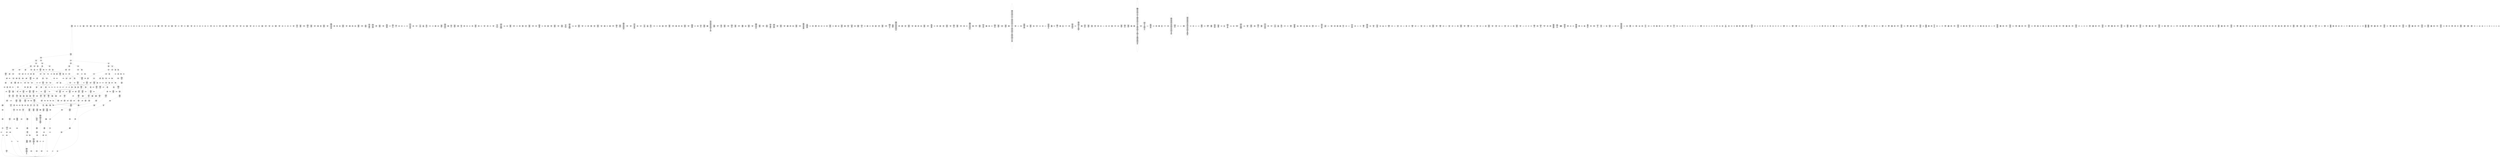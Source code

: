/* Generated by GvGen v.1.0 (https://www.github.com/stricaud/gvgen) */

digraph G {
compound=true;
   node1 [label="[anywhere]"];
   node2 [label="# 0x0
PUSHX Data
PUSHX Data
MSTORE
PUSHX LogicData
CALLDATASIZE
LT
PUSHX Data
JUMPI
"];
   node3 [label="# 0xd
PUSHX Data
CALLDATALOAD
PUSHX BitData
SHR
PUSHX LogicData
GT
PUSHX Data
JUMPI
"];
   node4 [label="# 0x1e
PUSHX LogicData
GT
PUSHX Data
JUMPI
"];
   node5 [label="# 0x29
PUSHX LogicData
GT
PUSHX Data
JUMPI
"];
   node6 [label="# 0x34
PUSHX LogicData
EQ
PUSHX Data
JUMPI
"];
   node7 [label="# 0x3f
PUSHX LogicData
EQ
PUSHX Data
JUMPI
"];
   node8 [label="# 0x4a
PUSHX LogicData
EQ
PUSHX Data
JUMPI
"];
   node9 [label="# 0x55
PUSHX LogicData
EQ
PUSHX Data
JUMPI
"];
   node10 [label="# 0x60
PUSHX LogicData
EQ
PUSHX Data
JUMPI
"];
   node11 [label="# 0x6b
PUSHX Data
JUMP
"];
   node12 [label="# 0x6f
JUMPDEST
PUSHX LogicData
EQ
PUSHX Data
JUMPI
"];
   node13 [label="# 0x7b
PUSHX LogicData
EQ
PUSHX Data
JUMPI
"];
   node14 [label="# 0x86
PUSHX LogicData
EQ
PUSHX Data
JUMPI
"];
   node15 [label="# 0x91
PUSHX LogicData
EQ
PUSHX Data
JUMPI
"];
   node16 [label="# 0x9c
PUSHX LogicData
EQ
PUSHX Data
JUMPI
"];
   node17 [label="# 0xa7
PUSHX Data
JUMP
"];
   node18 [label="# 0xab
JUMPDEST
PUSHX LogicData
GT
PUSHX Data
JUMPI
"];
   node19 [label="# 0xb7
PUSHX LogicData
EQ
PUSHX Data
JUMPI
"];
   node20 [label="# 0xc2
PUSHX LogicData
EQ
PUSHX Data
JUMPI
"];
   node21 [label="# 0xcd
PUSHX LogicData
EQ
PUSHX Data
JUMPI
"];
   node22 [label="# 0xd8
PUSHX LogicData
EQ
PUSHX Data
JUMPI
"];
   node23 [label="# 0xe3
PUSHX LogicData
EQ
PUSHX Data
JUMPI
"];
   node24 [label="# 0xee
PUSHX Data
JUMP
"];
   node25 [label="# 0xf2
JUMPDEST
PUSHX LogicData
EQ
PUSHX Data
JUMPI
"];
   node26 [label="# 0xfe
PUSHX LogicData
EQ
PUSHX Data
JUMPI
"];
   node27 [label="# 0x109
PUSHX LogicData
EQ
PUSHX Data
JUMPI
"];
   node28 [label="# 0x114
PUSHX LogicData
EQ
PUSHX Data
JUMPI
"];
   node29 [label="# 0x11f
PUSHX LogicData
EQ
PUSHX Data
JUMPI
"];
   node30 [label="# 0x12a
PUSHX Data
JUMP
"];
   node31 [label="# 0x12e
JUMPDEST
PUSHX LogicData
GT
PUSHX Data
JUMPI
"];
   node32 [label="# 0x13a
PUSHX LogicData
GT
PUSHX Data
JUMPI
"];
   node33 [label="# 0x145
PUSHX LogicData
EQ
PUSHX Data
JUMPI
"];
   node34 [label="# 0x150
PUSHX LogicData
EQ
PUSHX Data
JUMPI
"];
   node35 [label="# 0x15b
PUSHX LogicData
EQ
PUSHX Data
JUMPI
"];
   node36 [label="# 0x166
PUSHX LogicData
EQ
PUSHX Data
JUMPI
"];
   node37 [label="# 0x171
PUSHX LogicData
EQ
PUSHX Data
JUMPI
"];
   node38 [label="# 0x17c
PUSHX Data
JUMP
"];
   node39 [label="# 0x180
JUMPDEST
PUSHX LogicData
EQ
PUSHX Data
JUMPI
"];
   node40 [label="# 0x18c
PUSHX LogicData
EQ
PUSHX Data
JUMPI
"];
   node41 [label="# 0x197
PUSHX LogicData
EQ
PUSHX Data
JUMPI
"];
   node42 [label="# 0x1a2
PUSHX LogicData
EQ
PUSHX Data
JUMPI
"];
   node43 [label="# 0x1ad
PUSHX LogicData
EQ
PUSHX Data
JUMPI
"];
   node44 [label="# 0x1b8
PUSHX Data
JUMP
"];
   node45 [label="# 0x1bc
JUMPDEST
PUSHX LogicData
GT
PUSHX Data
JUMPI
"];
   node46 [label="# 0x1c8
PUSHX LogicData
EQ
PUSHX Data
JUMPI
"];
   node47 [label="# 0x1d3
PUSHX LogicData
EQ
PUSHX Data
JUMPI
"];
   node48 [label="# 0x1de
PUSHX LogicData
EQ
PUSHX Data
JUMPI
"];
   node49 [label="# 0x1e9
PUSHX LogicData
EQ
PUSHX Data
JUMPI
"];
   node50 [label="# 0x1f4
PUSHX LogicData
EQ
PUSHX Data
JUMPI
"];
   node51 [label="# 0x1ff
PUSHX Data
JUMP
"];
   node52 [label="# 0x203
JUMPDEST
PUSHX LogicData
EQ
PUSHX Data
JUMPI
"];
   node53 [label="# 0x20e
PUSHX LogicData
EQ
PUSHX Data
JUMPI
"];
   node54 [label="# 0x219
PUSHX LogicData
EQ
PUSHX Data
JUMPI
"];
   node55 [label="# 0x224
PUSHX LogicData
EQ
PUSHX Data
JUMPI
"];
   node56 [label="# 0x22f
JUMPDEST
PUSHX Data
REVERT
"];
   node57 [label="# 0x234
JUMPDEST
PUSHX Data
PUSHX ArithData
CALLDATASIZE
SUB
ADD
PUSHX Data
PUSHX Data
JUMP
"];
   node58 [label="# 0x249
JUMPDEST
PUSHX Data
JUMP
"];
   node59 [label="# 0x24e
JUMPDEST
STOP
"];
   node60 [label="# 0x250
JUMPDEST
CALLVALUE
ISZERO
PUSHX Data
JUMPI
"];
   node61 [label="# 0x258
PUSHX Data
REVERT
"];
   node62 [label="# 0x25c
JUMPDEST
PUSHX Data
PUSHX ArithData
CALLDATASIZE
SUB
ADD
PUSHX Data
PUSHX Data
JUMP
"];
   node63 [label="# 0x272
JUMPDEST
PUSHX Data
JUMP
"];
   node64 [label="# 0x277
JUMPDEST
PUSHX MemData
MLOAD
PUSHX Data
PUSHX Data
JUMP
"];
   node65 [label="# 0x284
JUMPDEST
PUSHX MemData
MLOAD
SUB
RETURN
"];
   node66 [label="# 0x28d
JUMPDEST
CALLVALUE
ISZERO
PUSHX Data
JUMPI
"];
   node67 [label="# 0x295
PUSHX Data
REVERT
"];
   node68 [label="# 0x299
JUMPDEST
PUSHX Data
PUSHX Data
JUMP
"];
   node69 [label="# 0x2a2
JUMPDEST
PUSHX MemData
MLOAD
PUSHX Data
PUSHX Data
JUMP
"];
   node70 [label="# 0x2af
JUMPDEST
PUSHX MemData
MLOAD
SUB
RETURN
"];
   node71 [label="# 0x2b8
JUMPDEST
CALLVALUE
ISZERO
PUSHX Data
JUMPI
"];
   node72 [label="# 0x2c0
PUSHX Data
REVERT
"];
   node73 [label="# 0x2c4
JUMPDEST
PUSHX Data
PUSHX ArithData
CALLDATASIZE
SUB
ADD
PUSHX Data
PUSHX Data
JUMP
"];
   node74 [label="# 0x2da
JUMPDEST
PUSHX Data
JUMP
"];
   node75 [label="# 0x2df
JUMPDEST
PUSHX MemData
MLOAD
PUSHX Data
PUSHX Data
JUMP
"];
   node76 [label="# 0x2ec
JUMPDEST
PUSHX MemData
MLOAD
SUB
RETURN
"];
   node77 [label="# 0x2f5
JUMPDEST
CALLVALUE
ISZERO
PUSHX Data
JUMPI
"];
   node78 [label="# 0x2fd
PUSHX Data
REVERT
"];
   node79 [label="# 0x301
JUMPDEST
PUSHX Data
PUSHX Data
JUMP
"];
   node80 [label="# 0x30a
JUMPDEST
PUSHX MemData
MLOAD
PUSHX Data
PUSHX Data
JUMP
"];
   node81 [label="# 0x317
JUMPDEST
PUSHX MemData
MLOAD
SUB
RETURN
"];
   node82 [label="# 0x320
JUMPDEST
CALLVALUE
ISZERO
PUSHX Data
JUMPI
"];
   node83 [label="# 0x328
PUSHX Data
REVERT
"];
   node84 [label="# 0x32c
JUMPDEST
PUSHX Data
PUSHX ArithData
CALLDATASIZE
SUB
ADD
PUSHX Data
PUSHX Data
JUMP
"];
   node85 [label="# 0x342
JUMPDEST
PUSHX Data
JUMP
"];
   node86 [label="# 0x347
JUMPDEST
STOP
"];
   node87 [label="# 0x349
JUMPDEST
CALLVALUE
ISZERO
PUSHX Data
JUMPI
"];
   node88 [label="# 0x351
PUSHX Data
REVERT
"];
   node89 [label="# 0x355
JUMPDEST
PUSHX Data
PUSHX Data
JUMP
"];
   node90 [label="# 0x35e
JUMPDEST
PUSHX MemData
MLOAD
PUSHX Data
PUSHX Data
JUMP
"];
   node91 [label="# 0x36b
JUMPDEST
PUSHX MemData
MLOAD
SUB
RETURN
"];
   node92 [label="# 0x374
JUMPDEST
CALLVALUE
ISZERO
PUSHX Data
JUMPI
"];
   node93 [label="# 0x37c
PUSHX Data
REVERT
"];
   node94 [label="# 0x380
JUMPDEST
PUSHX Data
PUSHX Data
JUMP
"];
   node95 [label="# 0x389
JUMPDEST
STOP
"];
   node96 [label="# 0x38b
JUMPDEST
CALLVALUE
ISZERO
PUSHX Data
JUMPI
"];
   node97 [label="# 0x393
PUSHX Data
REVERT
"];
   node98 [label="# 0x397
JUMPDEST
PUSHX Data
PUSHX ArithData
CALLDATASIZE
SUB
ADD
PUSHX Data
PUSHX Data
JUMP
"];
   node99 [label="# 0x3ad
JUMPDEST
PUSHX Data
JUMP
"];
   node100 [label="# 0x3b2
JUMPDEST
STOP
"];
   node101 [label="# 0x3b4
JUMPDEST
CALLVALUE
ISZERO
PUSHX Data
JUMPI
"];
   node102 [label="# 0x3bc
PUSHX Data
REVERT
"];
   node103 [label="# 0x3c0
JUMPDEST
PUSHX Data
PUSHX Data
JUMP
"];
   node104 [label="# 0x3c9
JUMPDEST
STOP
"];
   node105 [label="# 0x3cb
JUMPDEST
CALLVALUE
ISZERO
PUSHX Data
JUMPI
"];
   node106 [label="# 0x3d3
PUSHX Data
REVERT
"];
   node107 [label="# 0x3d7
JUMPDEST
PUSHX Data
PUSHX ArithData
CALLDATASIZE
SUB
ADD
PUSHX Data
PUSHX Data
JUMP
"];
   node108 [label="# 0x3ed
JUMPDEST
PUSHX Data
JUMP
"];
   node109 [label="# 0x3f2
JUMPDEST
STOP
"];
   node110 [label="# 0x3f4
JUMPDEST
CALLVALUE
ISZERO
PUSHX Data
JUMPI
"];
   node111 [label="# 0x3fc
PUSHX Data
REVERT
"];
   node112 [label="# 0x400
JUMPDEST
PUSHX Data
PUSHX ArithData
CALLDATASIZE
SUB
ADD
PUSHX Data
PUSHX Data
JUMP
"];
   node113 [label="# 0x416
JUMPDEST
PUSHX Data
JUMP
"];
   node114 [label="# 0x41b
JUMPDEST
STOP
"];
   node115 [label="# 0x41d
JUMPDEST
CALLVALUE
ISZERO
PUSHX Data
JUMPI
"];
   node116 [label="# 0x425
PUSHX Data
REVERT
"];
   node117 [label="# 0x429
JUMPDEST
PUSHX Data
PUSHX ArithData
CALLDATASIZE
SUB
ADD
PUSHX Data
PUSHX Data
JUMP
"];
   node118 [label="# 0x43f
JUMPDEST
PUSHX Data
JUMP
"];
   node119 [label="# 0x444
JUMPDEST
STOP
"];
   node120 [label="# 0x446
JUMPDEST
CALLVALUE
ISZERO
PUSHX Data
JUMPI
"];
   node121 [label="# 0x44e
PUSHX Data
REVERT
"];
   node122 [label="# 0x452
JUMPDEST
PUSHX Data
PUSHX ArithData
CALLDATASIZE
SUB
ADD
PUSHX Data
PUSHX Data
JUMP
"];
   node123 [label="# 0x468
JUMPDEST
PUSHX Data
JUMP
"];
   node124 [label="# 0x46d
JUMPDEST
STOP
"];
   node125 [label="# 0x46f
JUMPDEST
CALLVALUE
ISZERO
PUSHX Data
JUMPI
"];
   node126 [label="# 0x477
PUSHX Data
REVERT
"];
   node127 [label="# 0x47b
JUMPDEST
PUSHX Data
PUSHX ArithData
CALLDATASIZE
SUB
ADD
PUSHX Data
PUSHX Data
JUMP
"];
   node128 [label="# 0x491
JUMPDEST
PUSHX Data
JUMP
"];
   node129 [label="# 0x496
JUMPDEST
PUSHX MemData
MLOAD
PUSHX Data
PUSHX Data
JUMP
"];
   node130 [label="# 0x4a3
JUMPDEST
PUSHX MemData
MLOAD
SUB
RETURN
"];
   node131 [label="# 0x4ac
JUMPDEST
CALLVALUE
ISZERO
PUSHX Data
JUMPI
"];
   node132 [label="# 0x4b4
PUSHX Data
REVERT
"];
   node133 [label="# 0x4b8
JUMPDEST
PUSHX Data
PUSHX Data
JUMP
"];
   node134 [label="# 0x4c1
JUMPDEST
PUSHX MemData
MLOAD
PUSHX Data
PUSHX Data
JUMP
"];
   node135 [label="# 0x4ce
JUMPDEST
PUSHX MemData
MLOAD
SUB
RETURN
"];
   node136 [label="# 0x4d7
JUMPDEST
CALLVALUE
ISZERO
PUSHX Data
JUMPI
"];
   node137 [label="# 0x4df
PUSHX Data
REVERT
"];
   node138 [label="# 0x4e3
JUMPDEST
PUSHX Data
PUSHX ArithData
CALLDATASIZE
SUB
ADD
PUSHX Data
PUSHX Data
JUMP
"];
   node139 [label="# 0x4f9
JUMPDEST
PUSHX Data
JUMP
"];
   node140 [label="# 0x4fe
JUMPDEST
PUSHX MemData
MLOAD
PUSHX Data
PUSHX Data
JUMP
"];
   node141 [label="# 0x50b
JUMPDEST
PUSHX MemData
MLOAD
SUB
RETURN
"];
   node142 [label="# 0x514
JUMPDEST
CALLVALUE
ISZERO
PUSHX Data
JUMPI
"];
   node143 [label="# 0x51c
PUSHX Data
REVERT
"];
   node144 [label="# 0x520
JUMPDEST
PUSHX Data
PUSHX Data
JUMP
"];
   node145 [label="# 0x529
JUMPDEST
STOP
"];
   node146 [label="# 0x52b
JUMPDEST
CALLVALUE
ISZERO
PUSHX Data
JUMPI
"];
   node147 [label="# 0x533
PUSHX Data
REVERT
"];
   node148 [label="# 0x537
JUMPDEST
PUSHX Data
PUSHX Data
JUMP
"];
   node149 [label="# 0x540
JUMPDEST
PUSHX MemData
MLOAD
PUSHX Data
PUSHX Data
JUMP
"];
   node150 [label="# 0x54d
JUMPDEST
PUSHX MemData
MLOAD
SUB
RETURN
"];
   node151 [label="# 0x556
JUMPDEST
CALLVALUE
ISZERO
PUSHX Data
JUMPI
"];
   node152 [label="# 0x55e
PUSHX Data
REVERT
"];
   node153 [label="# 0x562
JUMPDEST
PUSHX Data
PUSHX Data
JUMP
"];
   node154 [label="# 0x56b
JUMPDEST
STOP
"];
   node155 [label="# 0x56d
JUMPDEST
CALLVALUE
ISZERO
PUSHX Data
JUMPI
"];
   node156 [label="# 0x575
PUSHX Data
REVERT
"];
   node157 [label="# 0x579
JUMPDEST
PUSHX Data
PUSHX Data
JUMP
"];
   node158 [label="# 0x582
JUMPDEST
PUSHX MemData
MLOAD
PUSHX Data
PUSHX Data
JUMP
"];
   node159 [label="# 0x58f
JUMPDEST
PUSHX MemData
MLOAD
SUB
RETURN
"];
   node160 [label="# 0x598
JUMPDEST
CALLVALUE
ISZERO
PUSHX Data
JUMPI
"];
   node161 [label="# 0x5a0
PUSHX Data
REVERT
"];
   node162 [label="# 0x5a4
JUMPDEST
PUSHX Data
PUSHX ArithData
CALLDATASIZE
SUB
ADD
PUSHX Data
PUSHX Data
JUMP
"];
   node163 [label="# 0x5ba
JUMPDEST
PUSHX Data
JUMP
"];
   node164 [label="# 0x5bf
JUMPDEST
STOP
"];
   node165 [label="# 0x5c1
JUMPDEST
CALLVALUE
ISZERO
PUSHX Data
JUMPI
"];
   node166 [label="# 0x5c9
PUSHX Data
REVERT
"];
   node167 [label="# 0x5cd
JUMPDEST
PUSHX Data
PUSHX ArithData
CALLDATASIZE
SUB
ADD
PUSHX Data
PUSHX Data
JUMP
"];
   node168 [label="# 0x5e3
JUMPDEST
PUSHX Data
JUMP
"];
   node169 [label="# 0x5e8
JUMPDEST
STOP
"];
   node170 [label="# 0x5ea
JUMPDEST
CALLVALUE
ISZERO
PUSHX Data
JUMPI
"];
   node171 [label="# 0x5f2
PUSHX Data
REVERT
"];
   node172 [label="# 0x5f6
JUMPDEST
PUSHX Data
PUSHX ArithData
CALLDATASIZE
SUB
ADD
PUSHX Data
PUSHX Data
JUMP
"];
   node173 [label="# 0x60c
JUMPDEST
PUSHX Data
JUMP
"];
   node174 [label="# 0x611
JUMPDEST
STOP
"];
   node175 [label="# 0x613
JUMPDEST
CALLVALUE
ISZERO
PUSHX Data
JUMPI
"];
   node176 [label="# 0x61b
PUSHX Data
REVERT
"];
   node177 [label="# 0x61f
JUMPDEST
PUSHX Data
PUSHX Data
JUMP
"];
   node178 [label="# 0x628
JUMPDEST
PUSHX MemData
MLOAD
PUSHX Data
PUSHX Data
JUMP
"];
   node179 [label="# 0x635
JUMPDEST
PUSHX MemData
MLOAD
SUB
RETURN
"];
   node180 [label="# 0x63e
JUMPDEST
CALLVALUE
ISZERO
PUSHX Data
JUMPI
"];
   node181 [label="# 0x646
PUSHX Data
REVERT
"];
   node182 [label="# 0x64a
JUMPDEST
PUSHX Data
PUSHX ArithData
CALLDATASIZE
SUB
ADD
PUSHX Data
PUSHX Data
JUMP
"];
   node183 [label="# 0x660
JUMPDEST
PUSHX Data
JUMP
"];
   node184 [label="# 0x665
JUMPDEST
STOP
"];
   node185 [label="# 0x667
JUMPDEST
CALLVALUE
ISZERO
PUSHX Data
JUMPI
"];
   node186 [label="# 0x66f
PUSHX Data
REVERT
"];
   node187 [label="# 0x673
JUMPDEST
PUSHX Data
PUSHX Data
JUMP
"];
   node188 [label="# 0x67c
JUMPDEST
PUSHX MemData
MLOAD
PUSHX Data
PUSHX Data
JUMP
"];
   node189 [label="# 0x689
JUMPDEST
PUSHX MemData
MLOAD
SUB
RETURN
"];
   node190 [label="# 0x692
JUMPDEST
CALLVALUE
ISZERO
PUSHX Data
JUMPI
"];
   node191 [label="# 0x69a
PUSHX Data
REVERT
"];
   node192 [label="# 0x69e
JUMPDEST
PUSHX Data
PUSHX ArithData
CALLDATASIZE
SUB
ADD
PUSHX Data
PUSHX Data
JUMP
"];
   node193 [label="# 0x6b4
JUMPDEST
PUSHX Data
JUMP
"];
   node194 [label="# 0x6b9
JUMPDEST
PUSHX MemData
MLOAD
PUSHX Data
PUSHX Data
JUMP
"];
   node195 [label="# 0x6c6
JUMPDEST
PUSHX MemData
MLOAD
SUB
RETURN
"];
   node196 [label="# 0x6cf
JUMPDEST
CALLVALUE
ISZERO
PUSHX Data
JUMPI
"];
   node197 [label="# 0x6d7
PUSHX Data
REVERT
"];
   node198 [label="# 0x6db
JUMPDEST
PUSHX Data
PUSHX Data
JUMP
"];
   node199 [label="# 0x6e4
JUMPDEST
PUSHX MemData
MLOAD
PUSHX Data
PUSHX Data
JUMP
"];
   node200 [label="# 0x6f1
JUMPDEST
PUSHX MemData
MLOAD
SUB
RETURN
"];
   node201 [label="# 0x6fa
JUMPDEST
CALLVALUE
ISZERO
PUSHX Data
JUMPI
"];
   node202 [label="# 0x702
PUSHX Data
REVERT
"];
   node203 [label="# 0x706
JUMPDEST
PUSHX Data
PUSHX Data
JUMP
"];
   node204 [label="# 0x70f
JUMPDEST
PUSHX MemData
MLOAD
PUSHX Data
PUSHX Data
JUMP
"];
   node205 [label="# 0x71c
JUMPDEST
PUSHX MemData
MLOAD
SUB
RETURN
"];
   node206 [label="# 0x725
JUMPDEST
CALLVALUE
ISZERO
PUSHX Data
JUMPI
"];
   node207 [label="# 0x72d
PUSHX Data
REVERT
"];
   node208 [label="# 0x731
JUMPDEST
PUSHX Data
PUSHX Data
JUMP
"];
   node209 [label="# 0x73a
JUMPDEST
PUSHX MemData
MLOAD
PUSHX Data
PUSHX Data
JUMP
"];
   node210 [label="# 0x747
JUMPDEST
PUSHX MemData
MLOAD
SUB
RETURN
"];
   node211 [label="# 0x750
JUMPDEST
CALLVALUE
ISZERO
PUSHX Data
JUMPI
"];
   node212 [label="# 0x758
PUSHX Data
REVERT
"];
   node213 [label="# 0x75c
JUMPDEST
PUSHX Data
PUSHX ArithData
CALLDATASIZE
SUB
ADD
PUSHX Data
PUSHX Data
JUMP
"];
   node214 [label="# 0x772
JUMPDEST
PUSHX Data
JUMP
"];
   node215 [label="# 0x777
JUMPDEST
PUSHX MemData
MLOAD
PUSHX Data
PUSHX Data
JUMP
"];
   node216 [label="# 0x784
JUMPDEST
PUSHX MemData
MLOAD
SUB
RETURN
"];
   node217 [label="# 0x78d
JUMPDEST
CALLVALUE
ISZERO
PUSHX Data
JUMPI
"];
   node218 [label="# 0x795
PUSHX Data
REVERT
"];
   node219 [label="# 0x799
JUMPDEST
PUSHX Data
PUSHX ArithData
CALLDATASIZE
SUB
ADD
PUSHX Data
PUSHX Data
JUMP
"];
   node220 [label="# 0x7af
JUMPDEST
PUSHX Data
JUMP
"];
   node221 [label="# 0x7b4
JUMPDEST
STOP
"];
   node222 [label="# 0x7b6
JUMPDEST
CALLVALUE
ISZERO
PUSHX Data
JUMPI
"];
   node223 [label="# 0x7be
PUSHX Data
REVERT
"];
   node224 [label="# 0x7c2
JUMPDEST
PUSHX Data
PUSHX ArithData
CALLDATASIZE
SUB
ADD
PUSHX Data
PUSHX Data
JUMP
"];
   node225 [label="# 0x7d8
JUMPDEST
PUSHX Data
JUMP
"];
   node226 [label="# 0x7dd
JUMPDEST
PUSHX MemData
MLOAD
PUSHX Data
PUSHX Data
JUMP
"];
   node227 [label="# 0x7ea
JUMPDEST
PUSHX MemData
MLOAD
SUB
RETURN
"];
   node228 [label="# 0x7f3
JUMPDEST
CALLVALUE
ISZERO
PUSHX Data
JUMPI
"];
   node229 [label="# 0x7fb
PUSHX Data
REVERT
"];
   node230 [label="# 0x7ff
JUMPDEST
PUSHX Data
PUSHX Data
JUMP
"];
   node231 [label="# 0x808
JUMPDEST
PUSHX MemData
MLOAD
PUSHX Data
PUSHX Data
JUMP
"];
   node232 [label="# 0x815
JUMPDEST
PUSHX MemData
MLOAD
SUB
RETURN
"];
   node233 [label="# 0x81e
JUMPDEST
CALLVALUE
ISZERO
PUSHX Data
JUMPI
"];
   node234 [label="# 0x826
PUSHX Data
REVERT
"];
   node235 [label="# 0x82a
JUMPDEST
PUSHX Data
PUSHX ArithData
CALLDATASIZE
SUB
ADD
PUSHX Data
PUSHX Data
JUMP
"];
   node236 [label="# 0x840
JUMPDEST
PUSHX Data
JUMP
"];
   node237 [label="# 0x845
JUMPDEST
PUSHX MemData
MLOAD
PUSHX Data
PUSHX Data
JUMP
"];
   node238 [label="# 0x852
JUMPDEST
PUSHX MemData
MLOAD
SUB
RETURN
"];
   node239 [label="# 0x85b
JUMPDEST
CALLVALUE
ISZERO
PUSHX Data
JUMPI
"];
   node240 [label="# 0x863
PUSHX Data
REVERT
"];
   node241 [label="# 0x867
JUMPDEST
PUSHX Data
PUSHX ArithData
CALLDATASIZE
SUB
ADD
PUSHX Data
PUSHX Data
JUMP
"];
   node242 [label="# 0x87d
JUMPDEST
PUSHX Data
JUMP
"];
   node243 [label="# 0x882
JUMPDEST
STOP
"];
   node244 [label="# 0x884
JUMPDEST
CALLVALUE
ISZERO
PUSHX Data
JUMPI
"];
   node245 [label="# 0x88c
PUSHX Data
REVERT
"];
   node246 [label="# 0x890
JUMPDEST
PUSHX Data
PUSHX ArithData
CALLDATASIZE
SUB
ADD
PUSHX Data
PUSHX Data
JUMP
"];
   node247 [label="# 0x8a6
JUMPDEST
PUSHX Data
JUMP
"];
   node248 [label="# 0x8ab
JUMPDEST
STOP
"];
   node249 [label="# 0x8ad
JUMPDEST
CALLVALUE
ISZERO
PUSHX Data
JUMPI
"];
   node250 [label="# 0x8b5
PUSHX Data
REVERT
"];
   node251 [label="# 0x8b9
JUMPDEST
PUSHX Data
PUSHX Data
JUMP
"];
   node252 [label="# 0x8c2
JUMPDEST
PUSHX MemData
MLOAD
PUSHX Data
PUSHX Data
JUMP
"];
   node253 [label="# 0x8cf
JUMPDEST
PUSHX MemData
MLOAD
SUB
RETURN
"];
   node254 [label="# 0x8d8
JUMPDEST
CALLER
PUSHX BitData
AND
ORIGIN
PUSHX BitData
AND
EQ
PUSHX Data
JUMPI
"];
   node255 [label="# 0x90c
PUSHX MemData
MLOAD
PUSHX Data
MSTORE
PUSHX ArithData
ADD
PUSHX Data
PUSHX Data
JUMP
"];
   node256 [label="# 0x93d
JUMPDEST
PUSHX MemData
MLOAD
SUB
REVERT
"];
   node257 [label="# 0x946
JUMPDEST
PUSHX StorData
PUSHX ArithData
SLOAD
PUSHX ArithData
EXP
DIV
PUSHX BitData
AND
PUSHX Data
JUMPI
"];
   node258 [label="# 0x95c
PUSHX MemData
MLOAD
PUSHX Data
MSTORE
PUSHX ArithData
ADD
PUSHX Data
PUSHX Data
JUMP
"];
   node259 [label="# 0x98d
JUMPDEST
PUSHX MemData
MLOAD
SUB
REVERT
"];
   node260 [label="# 0x996
JUMPDEST
PUSHX Data
PUSHX Data
PUSHX Data
JUMP
"];
   node261 [label="# 0x9a9
JUMPDEST
CALLVALUE
LT
ISZERO
PUSHX Data
JUMPI
"];
   node262 [label="# 0x9b1
PUSHX MemData
MLOAD
PUSHX Data
MSTORE
PUSHX ArithData
ADD
PUSHX Data
PUSHX Data
JUMP
"];
   node263 [label="# 0x9e2
JUMPDEST
PUSHX MemData
MLOAD
SUB
REVERT
"];
   node264 [label="# 0x9eb
JUMPDEST
PUSHX Data
PUSHX Data
PUSHX ArithData
CALLER
PUSHX BitData
AND
PUSHX BitData
AND
MSTORE
PUSHX ArithData
ADD
MSTORE
PUSHX ArithData
ADD
PUSHX Data
SHA3
SLOAD
PUSHX Data
CALLER
PUSHX Data
JUMP
"];
   node265 [label="# 0xa37
JUMPDEST
PUSHX Data
PUSHX Data
JUMP
"];
   node266 [label="# 0xa41
JUMPDEST
PUSHX Data
PUSHX Data
JUMP
"];
   node267 [label="# 0xa4b
JUMPDEST
GT
ISZERO
PUSHX Data
JUMPI
"];
   node268 [label="# 0xa52
PUSHX MemData
MLOAD
PUSHX Data
MSTORE
PUSHX ArithData
ADD
PUSHX Data
PUSHX Data
JUMP
"];
   node269 [label="# 0xa83
JUMPDEST
PUSHX MemData
MLOAD
SUB
REVERT
"];
   node270 [label="# 0xa8c
JUMPDEST
PUSHX Data
PUSHX Data
PUSHX Data
JUMP
"];
   node271 [label="# 0xa99
JUMPDEST
PUSHX Data
PUSHX Data
JUMP
"];
   node272 [label="# 0xaa3
JUMPDEST
GT
ISZERO
PUSHX Data
JUMPI
"];
   node273 [label="# 0xaaa
PUSHX MemData
MLOAD
PUSHX Data
MSTORE
PUSHX ArithData
ADD
PUSHX Data
PUSHX Data
JUMP
"];
   node274 [label="# 0xadb
JUMPDEST
PUSHX MemData
MLOAD
SUB
REVERT
"];
   node275 [label="# 0xae4
JUMPDEST
CALLER
PUSHX MemData
MLOAD
PUSHX ArithData
ADD
PUSHX Data
PUSHX Data
JUMP
"];
   node276 [label="# 0xaf6
JUMPDEST
PUSHX MemData
MLOAD
PUSHX ArithData
SUB
SUB
MSTORE
PUSHX Data
MSTORE
PUSHX Data
PUSHX Data
MLOAD
PUSHX ArithData
ADD
SHA3
PUSHX Data
JUMP
"];
   node277 [label="# 0xb17
JUMPDEST
PUSHX StorData
PUSHX ArithData
SLOAD
PUSHX ArithData
EXP
DIV
PUSHX BitData
AND
PUSHX BitData
AND
PUSHX Data
PUSHX BitData
PUSHX BitData
AND
JUMP
"];
   node278 [label="# 0xb65
JUMPDEST
PUSHX BitData
AND
EQ
PUSHX Data
JUMPI
"];
   node279 [label="# 0xb81
PUSHX MemData
MLOAD
PUSHX Data
MSTORE
PUSHX ArithData
ADD
PUSHX Data
PUSHX Data
JUMP
"];
   node280 [label="# 0xbb2
JUMPDEST
PUSHX MemData
MLOAD
SUB
REVERT
"];
   node281 [label="# 0xbbb
JUMPDEST
PUSHX Data
CALLER
PUSHX MemData
MLOAD
PUSHX ArithData
ADD
PUSHX Data
MSTORE
PUSHX Data
MSTORE
PUSHX Data
PUSHX Data
JUMP
"];
   node282 [label="# 0xbd7
JUMPDEST
JUMP
"];
   node283 [label="# 0xbe0
JUMPDEST
PUSHX Data
PUSHX BitData
PUSHX BitData
NOT
AND
PUSHX BitData
NOT
AND
EQ
PUSHX Data
JUMPI
"];
   node284 [label="# 0xc49
PUSHX BitData
PUSHX BitData
NOT
AND
PUSHX BitData
NOT
AND
EQ
"];
   node285 [label="# 0xcab
JUMPDEST
PUSHX Data
JUMPI
"];
   node286 [label="# 0xcb1
PUSHX Data
PUSHX Data
JUMP
"];
   node287 [label="# 0xcba
JUMPDEST
"];
   node288 [label="# 0xcbb
JUMPDEST
JUMP
"];
   node289 [label="# 0xcc2
JUMPDEST
PUSHX Data
PUSHX StorData
SLOAD
PUSHX Data
PUSHX Data
JUMP
"];
   node290 [label="# 0xcd1
JUMPDEST
PUSHX ArithData
ADD
PUSHX ArithData
DIV
MUL
PUSHX ArithData
ADD
PUSHX MemData
MLOAD
ADD
PUSHX Data
MSTORE
MSTORE
PUSHX ArithData
ADD
SLOAD
PUSHX Data
PUSHX Data
JUMP
"];
   node291 [label="# 0xcfd
JUMPDEST
ISZERO
PUSHX Data
JUMPI
"];
   node292 [label="# 0xd04
PUSHX LogicData
LT
PUSHX Data
JUMPI
"];
   node293 [label="# 0xd0c
PUSHX ArithData
SLOAD
DIV
MUL
MSTORE
PUSHX ArithData
ADD
PUSHX Data
JUMP
"];
   node294 [label="# 0xd1f
JUMPDEST
ADD
PUSHX Data
MSTORE
PUSHX Data
PUSHX Data
SHA3
"];
   node295 [label="# 0xd2d
JUMPDEST
SLOAD
MSTORE
PUSHX ArithData
ADD
PUSHX ArithData
ADD
GT
PUSHX Data
JUMPI
"];
   node296 [label="# 0xd41
SUB
PUSHX BitData
AND
ADD
"];
   node297 [label="# 0xd4a
JUMPDEST
JUMP
"];
   node298 [label="# 0xd54
JUMPDEST
PUSHX Data
PUSHX Data
PUSHX Data
JUMP
"];
   node299 [label="# 0xd5f
JUMPDEST
PUSHX Data
JUMPI
"];
   node300 [label="# 0xd64
PUSHX MemData
MLOAD
PUSHX Data
MSTORE
PUSHX ArithData
ADD
PUSHX MemData
MLOAD
SUB
REVERT
"];
   node301 [label="# 0xd95
JUMPDEST
PUSHX Data
PUSHX ArithData
MSTORE
PUSHX ArithData
ADD
MSTORE
PUSHX ArithData
ADD
PUSHX Data
SHA3
PUSHX ArithData
SLOAD
PUSHX ArithData
EXP
DIV
PUSHX BitData
AND
JUMP
"];
   node302 [label="# 0xdd0
JUMPDEST
PUSHX Data
JUMP
"];
   node303 [label="# 0xdd6
JUMPDEST
PUSHX Data
PUSHX Data
PUSHX Data
JUMP
"];
   node304 [label="# 0xde1
JUMPDEST
PUSHX BitData
AND
PUSHX BitData
AND
EQ
ISZERO
PUSHX Data
JUMPI
"];
   node305 [label="# 0xe18
PUSHX MemData
MLOAD
PUSHX Data
MSTORE
PUSHX ArithData
ADD
PUSHX MemData
MLOAD
SUB
REVERT
"];
   node306 [label="# 0xe49
JUMPDEST
PUSHX BitData
AND
PUSHX Data
PUSHX Data
JUMP
"];
   node307 [label="# 0xe68
JUMPDEST
PUSHX BitData
AND
EQ
ISZERO
ISZERO
PUSHX Data
JUMPI
"];
   node308 [label="# 0xe87
PUSHX Data
PUSHX Data
PUSHX Data
JUMP
"];
   node309 [label="# 0xe93
JUMPDEST
PUSHX Data
JUMP
"];
   node310 [label="# 0xe98
JUMPDEST
ISZERO
"];
   node311 [label="# 0xe9a
JUMPDEST
ISZERO
PUSHX Data
JUMPI
"];
   node312 [label="# 0xea0
PUSHX MemData
MLOAD
PUSHX Data
MSTORE
PUSHX ArithData
ADD
PUSHX MemData
MLOAD
SUB
REVERT
"];
   node313 [label="# 0xed1
JUMPDEST
PUSHX Data
PUSHX Data
JUMP
"];
   node314 [label="# 0xedc
JUMPDEST
JUMP
"];
   node315 [label="# 0xee1
JUMPDEST
PUSHX Data
PUSHX Data
PUSHX Data
JUMP
"];
   node316 [label="# 0xeeb
JUMPDEST
PUSHX StorData
SLOAD
PUSHX StorData
SLOAD
SUB
SUB
JUMP
"];
   node317 [label="# 0xef8
JUMPDEST
PUSHX Data
PUSHX Data
JUMP
"];
   node318 [label="# 0xf00
JUMPDEST
PUSHX BitData
AND
PUSHX Data
PUSHX Data
JUMP
"];
   node319 [label="# 0xf1e
JUMPDEST
PUSHX BitData
AND
EQ
PUSHX Data
JUMPI
"];
   node320 [label="# 0xf3a
PUSHX MemData
MLOAD
PUSHX Data
MSTORE
PUSHX ArithData
ADD
PUSHX Data
PUSHX Data
JUMP
"];
   node321 [label="# 0xf6b
JUMPDEST
PUSHX MemData
MLOAD
SUB
REVERT
"];
   node322 [label="# 0xf74
JUMPDEST
PUSHX StorData
PUSHX ArithData
SLOAD
PUSHX ArithData
EXP
DIV
PUSHX BitData
AND
ISZERO
PUSHX StorData
PUSHX ArithData
PUSHX ArithData
EXP
SLOAD
PUSHX ArithData
MUL
NOT
AND
ISZERO
ISZERO
MUL
OR
SSTORE
JUMP
"];
   node323 [label="# 0xfa0
JUMPDEST
PUSHX Data
PUSHX Data
JUMP
"];
   node324 [label="# 0xfab
JUMPDEST
JUMP
"];
   node325 [label="# 0xfb0
JUMPDEST
PUSHX Data
PUSHX Data
JUMP
"];
   node326 [label="# 0xfb8
JUMPDEST
PUSHX BitData
AND
PUSHX Data
PUSHX Data
JUMP
"];
   node327 [label="# 0xfd6
JUMPDEST
PUSHX BitData
AND
EQ
PUSHX Data
JUMPI
"];
   node328 [label="# 0xff2
PUSHX MemData
MLOAD
PUSHX Data
MSTORE
PUSHX ArithData
ADD
PUSHX Data
PUSHX Data
JUMP
"];
   node329 [label="# 0x1023
JUMPDEST
PUSHX MemData
MLOAD
SUB
REVERT
"];
   node330 [label="# 0x102c
JUMPDEST
PUSHX Data
CALLER
PUSHX BitData
AND
SELFBALANCE
PUSHX MemData
MLOAD
PUSHX Data
PUSHX Data
JUMP
"];
   node331 [label="# 0x1052
JUMPDEST
PUSHX Data
PUSHX MemData
MLOAD
SUB
GAS
CALL
RETURNDATASIZE
PUSHX LogicData
EQ
PUSHX Data
JUMPI
"];
   node332 [label="# 0x106e
PUSHX MemData
MLOAD
PUSHX BitData
NOT
PUSHX ArithData
RETURNDATASIZE
ADD
AND
ADD
PUSHX Data
MSTORE
RETURNDATASIZE
MSTORE
RETURNDATASIZE
PUSHX Data
PUSHX ArithData
ADD
RETURNDATACOPY
PUSHX Data
JUMP
"];
   node333 [label="# 0x108f
JUMPDEST
PUSHX Data
"];
   node334 [label="# 0x1094
JUMPDEST
PUSHX Data
JUMPI
"];
   node335 [label="# 0x109e
PUSHX MemData
MLOAD
PUSHX Data
MSTORE
PUSHX ArithData
ADD
PUSHX Data
PUSHX Data
JUMP
"];
   node336 [label="# 0x10cf
JUMPDEST
PUSHX MemData
MLOAD
SUB
REVERT
"];
   node337 [label="# 0x10d8
JUMPDEST
JUMP
"];
   node338 [label="# 0x10db
JUMPDEST
PUSHX Data
PUSHX Data
JUMP
"];
   node339 [label="# 0x10e3
JUMPDEST
PUSHX BitData
AND
PUSHX Data
PUSHX Data
JUMP
"];
   node340 [label="# 0x1101
JUMPDEST
PUSHX BitData
AND
EQ
PUSHX Data
JUMPI
"];
   node341 [label="# 0x111d
PUSHX MemData
MLOAD
PUSHX Data
MSTORE
PUSHX ArithData
ADD
PUSHX Data
PUSHX Data
JUMP
"];
   node342 [label="# 0x114e
JUMPDEST
PUSHX MemData
MLOAD
SUB
REVERT
"];
   node343 [label="# 0x1157
JUMPDEST
PUSHX Data
SSTORE
JUMP
"];
   node344 [label="# 0x1161
JUMPDEST
PUSHX Data
PUSHX MemData
MLOAD
PUSHX ArithData
ADD
PUSHX Data
MSTORE
PUSHX Data
MSTORE
PUSHX Data
JUMP
"];
   node345 [label="# 0x117c
JUMPDEST
JUMP
"];
   node346 [label="# 0x1181
JUMPDEST
PUSHX Data
PUSHX Data
JUMP
"];
   node347 [label="# 0x1189
JUMPDEST
PUSHX BitData
AND
PUSHX Data
PUSHX Data
JUMP
"];
   node348 [label="# 0x11a7
JUMPDEST
PUSHX BitData
AND
EQ
PUSHX Data
JUMPI
"];
   node349 [label="# 0x11c3
PUSHX MemData
MLOAD
PUSHX Data
MSTORE
PUSHX ArithData
ADD
PUSHX Data
PUSHX Data
JUMP
"];
   node350 [label="# 0x11f4
JUMPDEST
PUSHX MemData
MLOAD
SUB
REVERT
"];
   node351 [label="# 0x11fd
JUMPDEST
PUSHX Data
PUSHX BitData
AND
PUSHX MemData
MLOAD
PUSHX Data
PUSHX Data
JUMP
"];
   node352 [label="# 0x1223
JUMPDEST
PUSHX Data
PUSHX MemData
MLOAD
SUB
GAS
CALL
RETURNDATASIZE
PUSHX LogicData
EQ
PUSHX Data
JUMPI
"];
   node353 [label="# 0x123f
PUSHX MemData
MLOAD
PUSHX BitData
NOT
PUSHX ArithData
RETURNDATASIZE
ADD
AND
ADD
PUSHX Data
MSTORE
RETURNDATASIZE
MSTORE
RETURNDATASIZE
PUSHX Data
PUSHX ArithData
ADD
RETURNDATACOPY
PUSHX Data
JUMP
"];
   node354 [label="# 0x1260
JUMPDEST
PUSHX Data
"];
   node355 [label="# 0x1265
JUMPDEST
PUSHX Data
JUMPI
"];
   node356 [label="# 0x126f
PUSHX MemData
MLOAD
PUSHX Data
MSTORE
PUSHX ArithData
ADD
PUSHX Data
PUSHX Data
JUMP
"];
   node357 [label="# 0x12a0
JUMPDEST
PUSHX MemData
MLOAD
SUB
REVERT
"];
   node358 [label="# 0x12a9
JUMPDEST
JUMP
"];
   node359 [label="# 0x12ae
JUMPDEST
PUSHX Data
PUSHX Data
JUMP
"];
   node360 [label="# 0x12b6
JUMPDEST
PUSHX BitData
AND
PUSHX Data
PUSHX Data
JUMP
"];
   node361 [label="# 0x12d4
JUMPDEST
PUSHX BitData
AND
EQ
PUSHX Data
JUMPI
"];
   node362 [label="# 0x12f0
PUSHX MemData
MLOAD
PUSHX Data
MSTORE
PUSHX ArithData
ADD
PUSHX Data
PUSHX Data
JUMP
"];
   node363 [label="# 0x1321
JUMPDEST
PUSHX MemData
MLOAD
SUB
REVERT
"];
   node364 [label="# 0x132a
JUMPDEST
PUSHX Data
PUSHX Data
PUSHX Data
JUMP
"];
   node365 [label="# 0x133b
JUMPDEST
JUMP
"];
   node366 [label="# 0x1340
JUMPDEST
PUSHX Data
PUSHX Data
PUSHX Data
JUMP
"];
   node367 [label="# 0x134b
JUMPDEST
PUSHX ArithData
ADD
MLOAD
JUMP
"];
   node368 [label="# 0x1356
JUMPDEST
PUSHX Data
JUMP
"];
   node369 [label="# 0x135c
JUMPDEST
PUSHX BitData
PUSHX BitData
AND
PUSHX BitData
AND
EQ
ISZERO
PUSHX Data
JUMPI
"];
   node370 [label="# 0x1393
PUSHX MemData
MLOAD
PUSHX Data
MSTORE
PUSHX ArithData
ADD
PUSHX MemData
MLOAD
SUB
REVERT
"];
   node371 [label="# 0x13c4
JUMPDEST
PUSHX Data
PUSHX ArithData
PUSHX BitData
AND
PUSHX BitData
AND
MSTORE
PUSHX ArithData
ADD
MSTORE
PUSHX ArithData
ADD
PUSHX Data
SHA3
PUSHX ArithData
ADD
PUSHX ArithData
SLOAD
PUSHX ArithData
EXP
DIV
PUSHX BitData
AND
PUSHX BitData
AND
JUMP
"];
   node372 [label="# 0x142c
JUMPDEST
PUSHX Data
PUSHX Data
JUMP
"];
   node373 [label="# 0x1434
JUMPDEST
PUSHX BitData
AND
PUSHX Data
PUSHX Data
JUMP
"];
   node374 [label="# 0x1452
JUMPDEST
PUSHX BitData
AND
EQ
PUSHX Data
JUMPI
"];
   node375 [label="# 0x146e
PUSHX MemData
MLOAD
PUSHX Data
MSTORE
PUSHX ArithData
ADD
PUSHX Data
PUSHX Data
JUMP
"];
   node376 [label="# 0x149f
JUMPDEST
PUSHX MemData
MLOAD
SUB
REVERT
"];
   node377 [label="# 0x14a8
JUMPDEST
PUSHX Data
PUSHX Data
PUSHX Data
JUMP
"];
   node378 [label="# 0x14b2
JUMPDEST
JUMP
"];
   node379 [label="# 0x14b4
JUMPDEST
PUSHX Data
PUSHX StorData
PUSHX ArithData
SLOAD
PUSHX ArithData
EXP
DIV
PUSHX BitData
AND
JUMP
"];
   node380 [label="# 0x14de
JUMPDEST
PUSHX Data
PUSHX Data
JUMP
"];
   node381 [label="# 0x14e6
JUMPDEST
PUSHX BitData
AND
PUSHX Data
PUSHX Data
JUMP
"];
   node382 [label="# 0x1504
JUMPDEST
PUSHX BitData
AND
EQ
PUSHX Data
JUMPI
"];
   node383 [label="# 0x1520
PUSHX MemData
MLOAD
PUSHX Data
MSTORE
PUSHX ArithData
ADD
PUSHX Data
PUSHX Data
JUMP
"];
   node384 [label="# 0x1551
JUMPDEST
PUSHX MemData
MLOAD
SUB
REVERT
"];
   node385 [label="# 0x155a
JUMPDEST
PUSHX StorData
PUSHX ArithData
SLOAD
PUSHX ArithData
EXP
DIV
PUSHX BitData
AND
ISZERO
PUSHX StorData
PUSHX ArithData
PUSHX ArithData
EXP
SLOAD
PUSHX ArithData
MUL
NOT
AND
ISZERO
ISZERO
MUL
OR
SSTORE
JUMP
"];
   node386 [label="# 0x1586
JUMPDEST
PUSHX Data
PUSHX StorData
SLOAD
PUSHX Data
PUSHX Data
JUMP
"];
   node387 [label="# 0x1595
JUMPDEST
PUSHX ArithData
ADD
PUSHX ArithData
DIV
MUL
PUSHX ArithData
ADD
PUSHX MemData
MLOAD
ADD
PUSHX Data
MSTORE
MSTORE
PUSHX ArithData
ADD
SLOAD
PUSHX Data
PUSHX Data
JUMP
"];
   node388 [label="# 0x15c1
JUMPDEST
ISZERO
PUSHX Data
JUMPI
"];
   node389 [label="# 0x15c8
PUSHX LogicData
LT
PUSHX Data
JUMPI
"];
   node390 [label="# 0x15d0
PUSHX ArithData
SLOAD
DIV
MUL
MSTORE
PUSHX ArithData
ADD
PUSHX Data
JUMP
"];
   node391 [label="# 0x15e3
JUMPDEST
ADD
PUSHX Data
MSTORE
PUSHX Data
PUSHX Data
SHA3
"];
   node392 [label="# 0x15f1
JUMPDEST
SLOAD
MSTORE
PUSHX ArithData
ADD
PUSHX ArithData
ADD
GT
PUSHX Data
JUMPI
"];
   node393 [label="# 0x1605
SUB
PUSHX BitData
AND
ADD
"];
   node394 [label="# 0x160e
JUMPDEST
JUMP
"];
   node395 [label="# 0x1618
JUMPDEST
PUSHX Data
PUSHX Data
JUMP
"];
   node396 [label="# 0x1620
JUMPDEST
PUSHX BitData
AND
PUSHX Data
PUSHX Data
JUMP
"];
   node397 [label="# 0x163e
JUMPDEST
PUSHX BitData
AND
EQ
PUSHX Data
JUMPI
"];
   node398 [label="# 0x165a
PUSHX MemData
MLOAD
PUSHX Data
MSTORE
PUSHX ArithData
ADD
PUSHX Data
PUSHX Data
JUMP
"];
   node399 [label="# 0x168b
JUMPDEST
PUSHX MemData
MLOAD
SUB
REVERT
"];
   node400 [label="# 0x1694
JUMPDEST
PUSHX Data
PUSHX Data
PUSHX Data
JUMP
"];
   node401 [label="# 0x16a1
JUMPDEST
PUSHX Data
PUSHX Data
JUMP
"];
   node402 [label="# 0x16ab
JUMPDEST
GT
ISZERO
PUSHX Data
JUMPI
"];
   node403 [label="# 0x16b2
PUSHX MemData
MLOAD
PUSHX Data
MSTORE
PUSHX ArithData
ADD
PUSHX Data
PUSHX Data
JUMP
"];
   node404 [label="# 0x16e3
JUMPDEST
PUSHX MemData
MLOAD
SUB
REVERT
"];
   node405 [label="# 0x16ec
JUMPDEST
PUSHX Data
PUSHX MemData
MLOAD
PUSHX ArithData
ADD
PUSHX Data
MSTORE
PUSHX Data
MSTORE
PUSHX Data
PUSHX Data
JUMP
"];
   node406 [label="# 0x1708
JUMPDEST
JUMP
"];
   node407 [label="# 0x170d
JUMPDEST
PUSHX Data
PUSHX Data
JUMP
"];
   node408 [label="# 0x1715
JUMPDEST
PUSHX BitData
AND
PUSHX BitData
AND
EQ
ISZERO
PUSHX Data
JUMPI
"];
   node409 [label="# 0x1749
PUSHX MemData
MLOAD
PUSHX Data
MSTORE
PUSHX ArithData
ADD
PUSHX MemData
MLOAD
SUB
REVERT
"];
   node410 [label="# 0x177a
JUMPDEST
PUSHX Data
PUSHX Data
PUSHX Data
PUSHX Data
JUMP
"];
   node411 [label="# 0x1787
JUMPDEST
PUSHX BitData
AND
PUSHX BitData
AND
MSTORE
PUSHX ArithData
ADD
MSTORE
PUSHX ArithData
ADD
PUSHX Data
SHA3
PUSHX ArithData
PUSHX BitData
AND
PUSHX BitData
AND
MSTORE
PUSHX ArithData
ADD
MSTORE
PUSHX ArithData
ADD
PUSHX Data
SHA3
PUSHX ArithData
PUSHX ArithData
EXP
SLOAD
PUSHX ArithData
MUL
NOT
AND
ISZERO
ISZERO
MUL
OR
SSTORE
PUSHX BitData
AND
PUSHX Data
PUSHX Data
JUMP
"];
   node412 [label="# 0x1834
JUMPDEST
PUSHX BitData
AND
PUSHX Data
PUSHX MemData
MLOAD
PUSHX Data
PUSHX Data
JUMP
"];
   node413 [label="# 0x1879
JUMPDEST
PUSHX MemData
MLOAD
SUB
LOGX
JUMP
"];
   node414 [label="# 0x1885
JUMPDEST
CALLER
PUSHX BitData
AND
ORIGIN
PUSHX BitData
AND
EQ
PUSHX Data
JUMPI
"];
   node415 [label="# 0x18b9
PUSHX MemData
MLOAD
PUSHX Data
MSTORE
PUSHX ArithData
ADD
PUSHX Data
PUSHX Data
JUMP
"];
   node416 [label="# 0x18ea
JUMPDEST
PUSHX MemData
MLOAD
SUB
REVERT
"];
   node417 [label="# 0x18f3
JUMPDEST
PUSHX StorData
PUSHX ArithData
SLOAD
PUSHX ArithData
EXP
DIV
PUSHX BitData
AND
PUSHX Data
JUMPI
"];
   node418 [label="# 0x1908
PUSHX MemData
MLOAD
PUSHX Data
MSTORE
PUSHX ArithData
ADD
PUSHX Data
PUSHX Data
JUMP
"];
   node419 [label="# 0x1939
JUMPDEST
PUSHX MemData
MLOAD
SUB
REVERT
"];
   node420 [label="# 0x1942
JUMPDEST
PUSHX Data
PUSHX Data
PUSHX StorData
SLOAD
PUSHX Data
PUSHX Data
JUMP
"];
   node421 [label="# 0x1954
JUMPDEST
GT
ISZERO
PUSHX Data
JUMPI
"];
   node422 [label="# 0x195b
PUSHX MemData
MLOAD
PUSHX Data
MSTORE
PUSHX ArithData
ADD
PUSHX Data
PUSHX Data
JUMP
"];
   node423 [label="# 0x198c
JUMPDEST
PUSHX MemData
MLOAD
SUB
REVERT
"];
   node424 [label="# 0x1995
JUMPDEST
PUSHX LogicData
PUSHX Data
PUSHX ArithData
CALLER
PUSHX BitData
AND
PUSHX BitData
AND
MSTORE
PUSHX ArithData
ADD
MSTORE
PUSHX ArithData
ADD
PUSHX Data
SHA3
SLOAD
EQ
PUSHX Data
JUMPI
"];
   node425 [label="# 0x19dd
PUSHX MemData
MLOAD
PUSHX Data
MSTORE
PUSHX ArithData
ADD
PUSHX Data
PUSHX Data
JUMP
"];
   node426 [label="# 0x1a0e
JUMPDEST
PUSHX MemData
MLOAD
SUB
REVERT
"];
   node427 [label="# 0x1a17
JUMPDEST
CALLER
PUSHX MemData
MLOAD
PUSHX ArithData
ADD
PUSHX Data
PUSHX Data
JUMP
"];
   node428 [label="# 0x1a29
JUMPDEST
PUSHX MemData
MLOAD
PUSHX ArithData
SUB
SUB
MSTORE
PUSHX Data
MSTORE
PUSHX Data
PUSHX Data
MLOAD
PUSHX ArithData
ADD
SHA3
PUSHX Data
JUMP
"];
   node429 [label="# 0x1a4a
JUMPDEST
PUSHX StorData
PUSHX ArithData
SLOAD
PUSHX ArithData
EXP
DIV
PUSHX BitData
AND
PUSHX BitData
AND
PUSHX Data
PUSHX BitData
PUSHX BitData
AND
JUMP
"];
   node430 [label="# 0x1a98
JUMPDEST
PUSHX BitData
AND
EQ
PUSHX Data
JUMPI
"];
   node431 [label="# 0x1ab4
PUSHX MemData
MLOAD
PUSHX Data
MSTORE
PUSHX ArithData
ADD
PUSHX Data
PUSHX Data
JUMP
"];
   node432 [label="# 0x1ae5
JUMPDEST
PUSHX MemData
MLOAD
SUB
REVERT
"];
   node433 [label="# 0x1aee
JUMPDEST
PUSHX Data
PUSHX Data
PUSHX Data
PUSHX Data
JUMP
"];
   node434 [label="# 0x1afc
JUMPDEST
PUSHX Data
PUSHX Data
JUMP
"];
   node435 [label="# 0x1b06
JUMPDEST
GT
ISZERO
PUSHX Data
JUMPI
"];
   node436 [label="# 0x1b0d
PUSHX MemData
MLOAD
PUSHX Data
MSTORE
PUSHX ArithData
ADD
PUSHX Data
PUSHX Data
JUMP
"];
   node437 [label="# 0x1b3e
JUMPDEST
PUSHX MemData
MLOAD
SUB
REVERT
"];
   node438 [label="# 0x1b47
JUMPDEST
PUSHX Data
PUSHX Data
PUSHX ArithData
CALLER
PUSHX BitData
AND
PUSHX BitData
AND
MSTORE
PUSHX ArithData
ADD
MSTORE
PUSHX ArithData
ADD
PUSHX Data
SHA3
SSTORE
PUSHX StorData
PUSHX Data
SLOAD
PUSHX Data
PUSHX Data
JUMP
"];
   node439 [label="# 0x1b9f
JUMPDEST
SSTORE
PUSHX Data
CALLER
PUSHX Data
PUSHX MemData
MLOAD
PUSHX ArithData
ADD
PUSHX Data
MSTORE
PUSHX Data
MSTORE
PUSHX Data
PUSHX Data
JUMP
"];
   node440 [label="# 0x1bc1
JUMPDEST
JUMP
"];
   node441 [label="# 0x1bc8
JUMPDEST
PUSHX Data
JUMP
"];
   node442 [label="# 0x1bcd
JUMPDEST
PUSHX Data
PUSHX Data
JUMP
"];
   node443 [label="# 0x1bd8
JUMPDEST
PUSHX Data
PUSHX BitData
AND
PUSHX Data
JUMP
"];
   node444 [label="# 0x1bf7
JUMPDEST
ISZERO
PUSHX Data
JUMPI
"];
   node445 [label="# 0x1bfe
PUSHX Data
PUSHX Data
JUMP
"];
   node446 [label="# 0x1c0a
JUMPDEST
ISZERO
"];
   node447 [label="# 0x1c0c
JUMPDEST
ISZERO
PUSHX Data
JUMPI
"];
   node448 [label="# 0x1c12
PUSHX MemData
MLOAD
PUSHX Data
MSTORE
PUSHX ArithData
ADD
PUSHX MemData
MLOAD
SUB
REVERT
"];
   node449 [label="# 0x1c43
JUMPDEST
JUMP
"];
   node450 [label="# 0x1c49
JUMPDEST
PUSHX StorData
PUSHX ArithData
SLOAD
PUSHX ArithData
EXP
DIV
PUSHX BitData
AND
JUMP
"];
   node451 [label="# 0x1c5c
JUMPDEST
PUSHX Data
PUSHX Data
PUSHX Data
JUMP
"];
   node452 [label="# 0x1c67
JUMPDEST
PUSHX Data
JUMPI
"];
   node453 [label="# 0x1c6c
PUSHX MemData
MLOAD
PUSHX Data
MSTORE
PUSHX ArithData
ADD
PUSHX MemData
MLOAD
SUB
REVERT
"];
   node454 [label="# 0x1c9d
JUMPDEST
PUSHX Data
PUSHX Data
PUSHX Data
JUMP
"];
   node455 [label="# 0x1ca7
JUMPDEST
PUSHX LogicData
MLOAD
EQ
ISZERO
PUSHX Data
JUMPI
"];
   node456 [label="# 0x1cb4
PUSHX MemData
MLOAD
PUSHX ArithData
ADD
PUSHX Data
MSTORE
PUSHX Data
MSTORE
PUSHX Data
JUMP
"];
   node457 [label="# 0x1cc8
JUMPDEST
PUSHX Data
PUSHX Data
JUMP
"];
   node458 [label="# 0x1cd2
JUMPDEST
PUSHX MemData
MLOAD
PUSHX ArithData
ADD
PUSHX Data
PUSHX Data
JUMP
"];
   node459 [label="# 0x1ce3
JUMPDEST
PUSHX MemData
MLOAD
PUSHX ArithData
SUB
SUB
MSTORE
PUSHX Data
MSTORE
"];
   node460 [label="# 0x1cf3
JUMPDEST
JUMP
"];
   node461 [label="# 0x1cfb
JUMPDEST
PUSHX Data
JUMP
"];
   node462 [label="# 0x1d00
JUMPDEST
PUSHX StorData
PUSHX ArithData
SLOAD
PUSHX ArithData
EXP
DIV
PUSHX BitData
AND
JUMP
"];
   node463 [label="# 0x1d13
JUMPDEST
PUSHX Data
JUMP
"];
   node464 [label="# 0x1d1e
JUMPDEST
PUSHX Data
PUSHX Data
PUSHX Data
JUMP
"];
   node465 [label="# 0x1d29
JUMPDEST
JUMP
"];
   node466 [label="# 0x1d30
JUMPDEST
PUSHX Data
PUSHX Data
JUMP
"];
   node467 [label="# 0x1d38
JUMPDEST
PUSHX BitData
AND
PUSHX Data
PUSHX Data
JUMP
"];
   node468 [label="# 0x1d56
JUMPDEST
PUSHX BitData
AND
EQ
PUSHX Data
JUMPI
"];
   node469 [label="# 0x1d72
PUSHX MemData
MLOAD
PUSHX Data
MSTORE
PUSHX ArithData
ADD
PUSHX Data
PUSHX Data
JUMP
"];
   node470 [label="# 0x1da3
JUMPDEST
PUSHX MemData
MLOAD
SUB
REVERT
"];
   node471 [label="# 0x1dac
JUMPDEST
PUSHX StorData
PUSHX ArithData
PUSHX ArithData
EXP
SLOAD
PUSHX ArithData
MUL
NOT
AND
PUSHX BitData
AND
MUL
OR
SSTORE
JUMP
"];
   node472 [label="# 0x1df0
JUMPDEST
PUSHX Data
PUSHX Data
MSTORE
PUSHX Data
MSTORE
PUSHX Data
PUSHX Data
SHA3
PUSHX Data
SLOAD
JUMP
"];
   node473 [label="# 0x1e08
JUMPDEST
PUSHX StorData
SLOAD
JUMP
"];
   node474 [label="# 0x1e0e
JUMPDEST
PUSHX Data
PUSHX Data
PUSHX ArithData
PUSHX BitData
AND
PUSHX BitData
AND
MSTORE
PUSHX ArithData
ADD
MSTORE
PUSHX ArithData
ADD
PUSHX Data
SHA3
PUSHX ArithData
PUSHX BitData
AND
PUSHX BitData
AND
MSTORE
PUSHX ArithData
ADD
MSTORE
PUSHX ArithData
ADD
PUSHX Data
SHA3
PUSHX ArithData
SLOAD
PUSHX ArithData
EXP
DIV
PUSHX BitData
AND
JUMP
"];
   node475 [label="# 0x1ea2
JUMPDEST
PUSHX Data
PUSHX Data
JUMP
"];
   node476 [label="# 0x1eaa
JUMPDEST
PUSHX BitData
AND
PUSHX Data
PUSHX Data
JUMP
"];
   node477 [label="# 0x1ec8
JUMPDEST
PUSHX BitData
AND
EQ
PUSHX Data
JUMPI
"];
   node478 [label="# 0x1ee4
PUSHX MemData
MLOAD
PUSHX Data
MSTORE
PUSHX ArithData
ADD
PUSHX Data
PUSHX Data
JUMP
"];
   node479 [label="# 0x1f15
JUMPDEST
PUSHX MemData
MLOAD
SUB
REVERT
"];
   node480 [label="# 0x1f1e
JUMPDEST
PUSHX Data
PUSHX Data
PUSHX Data
JUMP
"];
   node481 [label="# 0x1f2b
JUMPDEST
PUSHX Data
PUSHX Data
JUMP
"];
   node482 [label="# 0x1f35
JUMPDEST
GT
ISZERO
PUSHX Data
JUMPI
"];
   node483 [label="# 0x1f3c
PUSHX MemData
MLOAD
PUSHX Data
MSTORE
PUSHX ArithData
ADD
PUSHX Data
PUSHX Data
JUMP
"];
   node484 [label="# 0x1f6d
JUMPDEST
PUSHX MemData
MLOAD
SUB
REVERT
"];
   node485 [label="# 0x1f76
JUMPDEST
PUSHX Data
CALLER
PUSHX MemData
MLOAD
PUSHX ArithData
ADD
PUSHX Data
MSTORE
PUSHX Data
MSTORE
PUSHX Data
PUSHX Data
JUMP
"];
   node486 [label="# 0x1f92
JUMPDEST
JUMP
"];
   node487 [label="# 0x1f96
JUMPDEST
PUSHX Data
PUSHX Data
JUMP
"];
   node488 [label="# 0x1f9e
JUMPDEST
PUSHX BitData
AND
PUSHX Data
PUSHX Data
JUMP
"];
   node489 [label="# 0x1fbc
JUMPDEST
PUSHX BitData
AND
EQ
PUSHX Data
JUMPI
"];
   node490 [label="# 0x1fd8
PUSHX MemData
MLOAD
PUSHX Data
MSTORE
PUSHX ArithData
ADD
PUSHX Data
PUSHX Data
JUMP
"];
   node491 [label="# 0x2009
JUMPDEST
PUSHX MemData
MLOAD
SUB
REVERT
"];
   node492 [label="# 0x2012
JUMPDEST
PUSHX BitData
PUSHX BitData
AND
PUSHX BitData
AND
EQ
ISZERO
PUSHX Data
JUMPI
"];
   node493 [label="# 0x2048
PUSHX MemData
MLOAD
PUSHX Data
MSTORE
PUSHX ArithData
ADD
PUSHX Data
PUSHX Data
JUMP
"];
   node494 [label="# 0x2079
JUMPDEST
PUSHX MemData
MLOAD
SUB
REVERT
"];
   node495 [label="# 0x2082
JUMPDEST
PUSHX Data
PUSHX Data
JUMP
"];
   node496 [label="# 0x208b
JUMPDEST
JUMP
"];
   node497 [label="# 0x208e
JUMPDEST
PUSHX StorData
PUSHX ArithData
SLOAD
PUSHX ArithData
EXP
DIV
PUSHX BitData
AND
JUMP
"];
   node498 [label="# 0x20b4
JUMPDEST
PUSHX Data
PUSHX Data
PUSHX ArithData
PUSHX BitData
AND
PUSHX BitData
AND
MSTORE
PUSHX ArithData
ADD
MSTORE
PUSHX ArithData
ADD
PUSHX Data
SHA3
PUSHX ArithData
ADD
PUSHX ArithData
SLOAD
PUSHX ArithData
EXP
DIV
PUSHX BitData
AND
PUSHX BitData
AND
JUMP
"];
   node499 [label="# 0x211e
JUMPDEST
PUSHX Data
PUSHX Data
PUSHX Data
JUMP
"];
   node500 [label="# 0x2128
JUMPDEST
PUSHX StorData
SLOAD
SUB
JUMP
"];
   node501 [label="# 0x2131
JUMPDEST
PUSHX Data
PUSHX MemData
MLOAD
PUSHX ArithData
ADD
PUSHX Data
PUSHX Data
JUMP
"];
   node502 [label="# 0x2144
JUMPDEST
PUSHX MemData
MLOAD
PUSHX ArithData
SUB
SUB
MSTORE
PUSHX Data
MSTORE
MLOAD
PUSHX ArithData
ADD
SHA3
JUMP
"];
   node503 [label="# 0x2161
JUMPDEST
PUSHX Data
PUSHX Data
PUSHX Data
PUSHX Data
JUMP
"];
   node504 [label="# 0x2170
JUMPDEST
PUSHX Data
PUSHX Data
JUMP
"];
   node505 [label="# 0x217d
JUMPDEST
JUMP
"];
   node506 [label="# 0x2188
JUMPDEST
PUSHX StorData
SLOAD
PUSHX BitData
PUSHX BitData
AND
PUSHX BitData
AND
EQ
ISZERO
PUSHX Data
JUMPI
"];
   node507 [label="# 0x21c4
PUSHX MemData
MLOAD
PUSHX Data
MSTORE
PUSHX ArithData
ADD
PUSHX MemData
MLOAD
SUB
REVERT
"];
   node508 [label="# 0x21f5
JUMPDEST
PUSHX LogicData
EQ
ISZERO
PUSHX Data
JUMPI
"];
   node509 [label="# 0x21ff
PUSHX MemData
MLOAD
PUSHX Data
MSTORE
PUSHX ArithData
ADD
PUSHX MemData
MLOAD
SUB
REVERT
"];
   node510 [label="# 0x2230
JUMPDEST
PUSHX Data
PUSHX Data
PUSHX Data
JUMP
"];
   node511 [label="# 0x223d
JUMPDEST
PUSHX Data
PUSHX ArithData
PUSHX BitData
AND
PUSHX BitData
AND
MSTORE
PUSHX ArithData
ADD
MSTORE
PUSHX ArithData
ADD
PUSHX Data
SHA3
PUSHX ArithData
ADD
PUSHX ArithData
SLOAD
PUSHX ArithData
EXP
DIV
PUSHX BitData
AND
ADD
PUSHX ArithData
EXP
SLOAD
PUSHX ArithData
MUL
NOT
AND
PUSHX BitData
AND
MUL
OR
SSTORE
PUSHX Data
PUSHX ArithData
PUSHX BitData
AND
PUSHX BitData
AND
MSTORE
PUSHX ArithData
ADD
MSTORE
PUSHX ArithData
ADD
PUSHX Data
SHA3
PUSHX ArithData
ADD
PUSHX ArithData
SLOAD
PUSHX ArithData
EXP
DIV
PUSHX BitData
AND
ADD
PUSHX ArithData
EXP
SLOAD
PUSHX ArithData
MUL
NOT
AND
PUSHX BitData
AND
MUL
OR
SSTORE
PUSHX Data
PUSHX ArithData
MSTORE
PUSHX ArithData
ADD
MSTORE
PUSHX ArithData
ADD
PUSHX Data
SHA3
PUSHX ArithData
ADD
PUSHX ArithData
PUSHX ArithData
EXP
SLOAD
PUSHX ArithData
MUL
NOT
AND
PUSHX BitData
AND
MUL
OR
SSTORE
TIMESTAMP
PUSHX Data
PUSHX ArithData
MSTORE
PUSHX ArithData
ADD
MSTORE
PUSHX ArithData
ADD
PUSHX Data
SHA3
PUSHX ArithData
ADD
PUSHX ArithData
PUSHX ArithData
EXP
SLOAD
PUSHX ArithData
MUL
NOT
AND
PUSHX BitData
AND
MUL
OR
SSTORE
PUSHX Data
PUSHX Data
ADD
ISZERO
PUSHX Data
JUMPI
"];
   node512 [label="# 0x23e7
PUSHX Data
PUSHX BitData
AND
PUSHX Data
JUMP
"];
   node513 [label="# 0x2406
JUMPDEST
"];
   node514 [label="# 0x2407
JUMPDEST
ISZERO
PUSHX Data
JUMPI
"];
   node515 [label="# 0x240d
JUMPDEST
PUSHX BitData
AND
PUSHX BitData
PUSHX BitData
AND
PUSHX Data
PUSHX MemData
MLOAD
PUSHX MemData
MLOAD
SUB
LOGX
PUSHX Data
PUSHX Data
PUSHX ArithData
ADD
PUSHX Data
JUMP
"];
   node516 [label="# 0x247c
JUMPDEST
PUSHX Data
JUMPI
"];
   node517 [label="# 0x2481
PUSHX MemData
MLOAD
PUSHX Data
MSTORE
PUSHX ArithData
ADD
PUSHX MemData
MLOAD
SUB
REVERT
"];
   node518 [label="# 0x24b2
JUMPDEST
EQ
ISZERO
PUSHX Data
JUMPI
"];
   node519 [label="# 0x24bb
PUSHX StorData
SLOAD
EQ
PUSHX Data
JUMPI
"];
   node520 [label="# 0x24c4
PUSHX Data
REVERT
"];
   node521 [label="# 0x24c8
JUMPDEST
PUSHX Data
JUMP
"];
   node522 [label="# 0x24cd
JUMPDEST
"];
   node523 [label="# 0x24ce
JUMPDEST
PUSHX ArithData
ADD
PUSHX BitData
AND
PUSHX BitData
PUSHX BitData
AND
PUSHX Data
PUSHX MemData
MLOAD
PUSHX MemData
MLOAD
SUB
LOGX
EQ
ISZERO
PUSHX Data
JUMPI
"];
   node524 [label="# 0x2539
JUMPDEST
PUSHX Data
SSTORE
PUSHX Data
PUSHX Data
PUSHX Data
JUMP
"];
   node525 [label="# 0x254f
JUMPDEST
JUMP
"];
   node526 [label="# 0x2556
JUMPDEST
PUSHX Data
PUSHX BitData
PUSHX BitData
NOT
AND
PUSHX BitData
NOT
AND
EQ
JUMP
"];
   node527 [label="# 0x25c0
JUMPDEST
PUSHX Data
PUSHX Data
PUSHX Data
JUMP
"];
   node528 [label="# 0x25cb
JUMPDEST
GT
ISZERO
ISZERO
PUSHX Data
JUMPI
"];
   node529 [label="# 0x25d4
PUSHX StorData
SLOAD
LT
"];
   node530 [label="# 0x25da
JUMPDEST
ISZERO
PUSHX Data
JUMPI
"];
   node531 [label="# 0x25e1
PUSHX Data
PUSHX ArithData
MSTORE
PUSHX ArithData
ADD
MSTORE
PUSHX ArithData
ADD
PUSHX Data
SHA3
PUSHX ArithData
ADD
PUSHX ArithData
SLOAD
PUSHX ArithData
EXP
DIV
PUSHX BitData
AND
ISZERO
"];
   node532 [label="# 0x2607
JUMPDEST
JUMP
"];
   node533 [label="# 0x260e
JUMPDEST
PUSHX Data
CALLER
JUMP
"];
   node534 [label="# 0x2616
JUMPDEST
PUSHX Data
PUSHX ArithData
MSTORE
PUSHX ArithData
ADD
MSTORE
PUSHX ArithData
ADD
PUSHX Data
SHA3
PUSHX ArithData
PUSHX ArithData
EXP
SLOAD
PUSHX ArithData
MUL
NOT
AND
PUSHX BitData
AND
MUL
OR
SSTORE
PUSHX BitData
AND
PUSHX BitData
AND
PUSHX Data
PUSHX MemData
MLOAD
PUSHX MemData
MLOAD
SUB
LOGX
JUMP
"];
   node535 [label="# 0x26c8
JUMPDEST
PUSHX Data
JUMP
"];
   node536 [label="# 0x26cd
JUMPDEST
PUSHX Data
PUSHX Data
PUSHX Data
JUMP
"];
   node537 [label="# 0x26d8
JUMPDEST
PUSHX BitData
AND
PUSHX ArithData
ADD
MLOAD
PUSHX BitData
AND
EQ
PUSHX Data
JUMPI
"];
   node538 [label="# 0x2712
PUSHX MemData
MLOAD
PUSHX Data
MSTORE
PUSHX ArithData
ADD
PUSHX MemData
MLOAD
SUB
REVERT
"];
   node539 [label="# 0x2743
JUMPDEST
PUSHX Data
PUSHX BitData
AND
PUSHX Data
PUSHX Data
JUMP
"];
   node540 [label="# 0x2764
JUMPDEST
PUSHX BitData
AND
EQ
PUSHX Data
JUMPI
"];
   node541 [label="# 0x2781
PUSHX Data
PUSHX Data
PUSHX Data
JUMP
"];
   node542 [label="# 0x278d
JUMPDEST
PUSHX Data
JUMP
"];
   node543 [label="# 0x2792
JUMPDEST
"];
   node544 [label="# 0x2793
JUMPDEST
PUSHX Data
JUMPI
"];
   node545 [label="# 0x2799
PUSHX Data
PUSHX Data
JUMP
"];
   node546 [label="# 0x27a1
JUMPDEST
PUSHX BitData
AND
PUSHX Data
PUSHX Data
JUMP
"];
   node547 [label="# 0x27c0
JUMPDEST
PUSHX BitData
AND
EQ
"];
   node548 [label="# 0x27d8
JUMPDEST
PUSHX Data
JUMPI
"];
   node549 [label="# 0x27e0
PUSHX MemData
MLOAD
PUSHX Data
MSTORE
PUSHX ArithData
ADD
PUSHX MemData
MLOAD
SUB
REVERT
"];
   node550 [label="# 0x2811
JUMPDEST
PUSHX BitData
PUSHX BitData
AND
PUSHX BitData
AND
EQ
ISZERO
PUSHX Data
JUMPI
"];
   node551 [label="# 0x2847
PUSHX MemData
MLOAD
PUSHX Data
MSTORE
PUSHX ArithData
ADD
PUSHX MemData
MLOAD
SUB
REVERT
"];
   node552 [label="# 0x2878
JUMPDEST
PUSHX Data
PUSHX Data
PUSHX Data
JUMP
"];
   node553 [label="# 0x2885
JUMPDEST
PUSHX Data
PUSHX Data
PUSHX Data
JUMP
"];
   node554 [label="# 0x2891
JUMPDEST
PUSHX ArithData
PUSHX Data
PUSHX ArithData
PUSHX BitData
AND
PUSHX BitData
AND
MSTORE
PUSHX ArithData
ADD
MSTORE
PUSHX ArithData
ADD
PUSHX Data
SHA3
PUSHX ArithData
ADD
PUSHX ArithData
SLOAD
PUSHX ArithData
EXP
DIV
PUSHX BitData
AND
SUB
PUSHX ArithData
EXP
SLOAD
PUSHX ArithData
MUL
NOT
AND
PUSHX BitData
AND
MUL
OR
SSTORE
PUSHX ArithData
PUSHX Data
PUSHX ArithData
PUSHX BitData
AND
PUSHX BitData
AND
MSTORE
PUSHX ArithData
ADD
MSTORE
PUSHX ArithData
ADD
PUSHX Data
SHA3
PUSHX ArithData
ADD
PUSHX ArithData
SLOAD
PUSHX ArithData
EXP
DIV
PUSHX BitData
AND
ADD
PUSHX ArithData
EXP
SLOAD
PUSHX ArithData
MUL
NOT
AND
PUSHX BitData
AND
MUL
OR
SSTORE
PUSHX Data
PUSHX Data
PUSHX ArithData
MSTORE
PUSHX ArithData
ADD
MSTORE
PUSHX ArithData
ADD
PUSHX Data
SHA3
PUSHX ArithData
ADD
PUSHX ArithData
PUSHX ArithData
EXP
SLOAD
PUSHX ArithData
MUL
NOT
AND
PUSHX BitData
AND
MUL
OR
SSTORE
TIMESTAMP
PUSHX ArithData
ADD
PUSHX ArithData
PUSHX ArithData
EXP
SLOAD
PUSHX ArithData
MUL
NOT
AND
PUSHX BitData
AND
MUL
OR
SSTORE
PUSHX Data
PUSHX ArithData
ADD
PUSHX Data
PUSHX Data
PUSHX ArithData
MSTORE
PUSHX ArithData
ADD
MSTORE
PUSHX ArithData
ADD
PUSHX Data
SHA3
PUSHX BitData
PUSHX BitData
AND
PUSHX ArithData
ADD
PUSHX ArithData
SLOAD
PUSHX ArithData
EXP
DIV
PUSHX BitData
AND
PUSHX BitData
AND
EQ
ISZERO
PUSHX Data
JUMPI
"];
   node555 [label="# 0x2a95
PUSHX StorData
SLOAD
EQ
PUSHX Data
JUMPI
"];
   node556 [label="# 0x2a9e
PUSHX ArithData
ADD
PUSHX ArithData
PUSHX ArithData
EXP
SLOAD
PUSHX ArithData
MUL
NOT
AND
PUSHX BitData
AND
MUL
OR
SSTORE
PUSHX ArithData
ADD
MLOAD
PUSHX ArithData
ADD
PUSHX ArithData
PUSHX ArithData
EXP
SLOAD
PUSHX ArithData
MUL
NOT
AND
PUSHX BitData
AND
MUL
OR
SSTORE
"];
   node557 [label="# 0x2b10
JUMPDEST
"];
   node558 [label="# 0x2b11
JUMPDEST
PUSHX BitData
AND
PUSHX BitData
AND
PUSHX Data
PUSHX MemData
MLOAD
PUSHX MemData
MLOAD
SUB
LOGX
PUSHX Data
PUSHX Data
PUSHX Data
JUMP
"];
   node559 [label="# 0x2b7c
JUMPDEST
JUMP
"];
   node560 [label="# 0x2b83
JUMPDEST
PUSHX Data
PUSHX Data
JUMP
"];
   node561 [label="# 0x2b8b
JUMPDEST
PUSHX Data
PUSHX Data
PUSHX Data
JUMP
"];
   node562 [label="# 0x2b99
JUMPDEST
GT
ISZERO
ISZERO
PUSHX Data
JUMPI
"];
   node563 [label="# 0x2ba2
PUSHX StorData
SLOAD
LT
"];
   node564 [label="# 0x2ba8
JUMPDEST
ISZERO
PUSHX Data
JUMPI
"];
   node565 [label="# 0x2bae
PUSHX Data
PUSHX Data
PUSHX ArithData
MSTORE
PUSHX ArithData
ADD
MSTORE
PUSHX ArithData
ADD
PUSHX Data
SHA3
PUSHX MemData
MLOAD
PUSHX ArithData
ADD
PUSHX Data
MSTORE
PUSHX ArithData
ADD
PUSHX ArithData
SLOAD
PUSHX ArithData
EXP
DIV
PUSHX BitData
AND
PUSHX BitData
AND
PUSHX BitData
AND
MSTORE
PUSHX ArithData
ADD
PUSHX ArithData
ADD
PUSHX ArithData
SLOAD
PUSHX ArithData
EXP
DIV
PUSHX BitData
AND
PUSHX BitData
AND
PUSHX BitData
AND
MSTORE
PUSHX ArithData
ADD
PUSHX ArithData
ADD
PUSHX ArithData
SLOAD
PUSHX ArithData
EXP
DIV
PUSHX BitData
AND
ISZERO
ISZERO
ISZERO
ISZERO
MSTORE
PUSHX ArithData
ADD
MLOAD
PUSHX Data
JUMPI
"];
   node566 [label="# 0x2c7c
PUSHX BitData
PUSHX BitData
AND
PUSHX ArithData
ADD
MLOAD
PUSHX BitData
AND
EQ
PUSHX Data
JUMPI
"];
   node567 [label="# 0x2cb4
PUSHX Data
JUMP
"];
   node568 [label="# 0x2cbd
JUMPDEST
"];
   node569 [label="# 0x2cbe
JUMPDEST
PUSHX LogicData
ISZERO
PUSHX Data
JUMPI
"];
   node570 [label="# 0x2cc6
PUSHX ArithData
SUB
PUSHX Data
PUSHX ArithData
MSTORE
PUSHX ArithData
ADD
MSTORE
PUSHX ArithData
ADD
PUSHX Data
SHA3
PUSHX MemData
MLOAD
PUSHX ArithData
ADD
PUSHX Data
MSTORE
PUSHX ArithData
ADD
PUSHX ArithData
SLOAD
PUSHX ArithData
EXP
DIV
PUSHX BitData
AND
PUSHX BitData
AND
PUSHX BitData
AND
MSTORE
PUSHX ArithData
ADD
PUSHX ArithData
ADD
PUSHX ArithData
SLOAD
PUSHX ArithData
EXP
DIV
PUSHX BitData
AND
PUSHX BitData
AND
PUSHX BitData
AND
MSTORE
PUSHX ArithData
ADD
PUSHX ArithData
ADD
PUSHX ArithData
SLOAD
PUSHX ArithData
EXP
DIV
PUSHX BitData
AND
ISZERO
ISZERO
ISZERO
ISZERO
MSTORE
PUSHX BitData
PUSHX BitData
AND
PUSHX ArithData
ADD
MLOAD
PUSHX BitData
AND
EQ
PUSHX Data
JUMPI
"];
   node571 [label="# 0x2dca
PUSHX Data
JUMP
"];
   node572 [label="# 0x2dd3
JUMPDEST
PUSHX Data
JUMP
"];
   node573 [label="# 0x2dd8
JUMPDEST
"];
   node574 [label="# 0x2dd9
JUMPDEST
"];
   node575 [label="# 0x2ddb
JUMPDEST
PUSHX MemData
MLOAD
PUSHX Data
MSTORE
PUSHX ArithData
ADD
PUSHX MemData
MLOAD
SUB
REVERT
"];
   node576 [label="# 0x2e0d
JUMPDEST
JUMP
"];
   node577 [label="# 0x2e12
JUMPDEST
PUSHX Data
PUSHX StorData
PUSHX ArithData
SLOAD
PUSHX ArithData
EXP
DIV
PUSHX BitData
AND
PUSHX StorData
PUSHX ArithData
PUSHX ArithData
EXP
SLOAD
PUSHX ArithData
MUL
NOT
AND
PUSHX BitData
AND
MUL
OR
SSTORE
PUSHX BitData
AND
PUSHX BitData
AND
PUSHX Data
PUSHX MemData
MLOAD
PUSHX MemData
MLOAD
SUB
LOGX
JUMP
"];
   node578 [label="# 0x2ed8
JUMPDEST
PUSHX LogicData
PUSHX BitData
AND
EXTCODESIZE
GT
JUMP
"];
   node579 [label="# 0x2efb
JUMPDEST
PUSHX Data
PUSHX BitData
AND
PUSHX Data
PUSHX Data
PUSHX Data
JUMP
"];
   node580 [label="# 0x2f21
JUMPDEST
PUSHX MemData
MLOAD
PUSHX BitData
AND
PUSHX BitData
SHL
MSTORE
PUSHX ArithData
ADD
PUSHX Data
PUSHX Data
JUMP
"];
   node581 [label="# 0x2f43
JUMPDEST
PUSHX Data
PUSHX MemData
MLOAD
SUB
PUSHX Data
EXTCODESIZE
ISZERO
ISZERO
PUSHX Data
JUMPI
"];
   node582 [label="# 0x2f59
PUSHX Data
REVERT
"];
   node583 [label="# 0x2f5d
JUMPDEST
GAS
CALL
ISZERO
PUSHX Data
JUMPI
"];
   node584 [label="# 0x2f6b
PUSHX MemData
MLOAD
RETURNDATASIZE
PUSHX BitData
NOT
PUSHX ArithData
ADD
AND
ADD
PUSHX Data
MSTORE
ADD
PUSHX Data
PUSHX Data
JUMP
"];
   node585 [label="# 0x2f8b
JUMPDEST
PUSHX Data
"];
   node586 [label="# 0x2f8e
JUMPDEST
PUSHX Data
JUMPI
"];
   node587 [label="# 0x2f93
RETURNDATASIZE
PUSHX LogicData
EQ
PUSHX Data
JUMPI
"];
   node588 [label="# 0x2f9d
PUSHX MemData
MLOAD
PUSHX BitData
NOT
PUSHX ArithData
RETURNDATASIZE
ADD
AND
ADD
PUSHX Data
MSTORE
RETURNDATASIZE
MSTORE
RETURNDATASIZE
PUSHX Data
PUSHX ArithData
ADD
RETURNDATACOPY
PUSHX Data
JUMP
"];
   node589 [label="# 0x2fbe
JUMPDEST
PUSHX Data
"];
   node590 [label="# 0x2fc3
JUMPDEST
PUSHX LogicData
MLOAD
EQ
ISZERO
PUSHX Data
JUMPI
"];
   node591 [label="# 0x2fcf
PUSHX MemData
MLOAD
PUSHX Data
MSTORE
PUSHX ArithData
ADD
PUSHX MemData
MLOAD
SUB
REVERT
"];
   node592 [label="# 0x3000
JUMPDEST
MLOAD
PUSHX ArithData
ADD
REVERT
"];
   node593 [label="# 0x3008
JUMPDEST
PUSHX BitData
PUSHX BitData
SHL
PUSHX BitData
NOT
AND
PUSHX BitData
NOT
AND
EQ
JUMP
"];
   node594 [label="# 0x305b
JUMPDEST
PUSHX Data
PUSHX StorData
SLOAD
PUSHX Data
PUSHX Data
JUMP
"];
   node595 [label="# 0x306a
JUMPDEST
PUSHX ArithData
ADD
PUSHX ArithData
DIV
MUL
PUSHX ArithData
ADD
PUSHX MemData
MLOAD
ADD
PUSHX Data
MSTORE
MSTORE
PUSHX ArithData
ADD
SLOAD
PUSHX Data
PUSHX Data
JUMP
"];
   node596 [label="# 0x3096
JUMPDEST
ISZERO
PUSHX Data
JUMPI
"];
   node597 [label="# 0x309d
PUSHX LogicData
LT
PUSHX Data
JUMPI
"];
   node598 [label="# 0x30a5
PUSHX ArithData
SLOAD
DIV
MUL
MSTORE
PUSHX ArithData
ADD
PUSHX Data
JUMP
"];
   node599 [label="# 0x30b8
JUMPDEST
ADD
PUSHX Data
MSTORE
PUSHX Data
PUSHX Data
SHA3
"];
   node600 [label="# 0x30c6
JUMPDEST
SLOAD
MSTORE
PUSHX ArithData
ADD
PUSHX ArithData
ADD
GT
PUSHX Data
JUMPI
"];
   node601 [label="# 0x30da
SUB
PUSHX BitData
AND
ADD
"];
   node602 [label="# 0x30e3
JUMPDEST
JUMP
"];
   node603 [label="# 0x30ed
JUMPDEST
PUSHX Data
PUSHX LogicData
EQ
ISZERO
PUSHX Data
JUMPI
"];
   node604 [label="# 0x30f9
PUSHX MemData
MLOAD
PUSHX ArithData
ADD
PUSHX Data
MSTORE
PUSHX Data
MSTORE
PUSHX ArithData
ADD
PUSHX Data
MSTORE
PUSHX Data
JUMP
"];
   node605 [label="# 0x3135
JUMPDEST
PUSHX Data
PUSHX Data
"];
   node606 [label="# 0x313d
JUMPDEST
PUSHX LogicData
EQ
PUSHX Data
JUMPI
"];
   node607 [label="# 0x3146
PUSHX Data
PUSHX Data
JUMP
"];
   node608 [label="# 0x3150
JUMPDEST
PUSHX Data
PUSHX Data
PUSHX Data
JUMP
"];
   node609 [label="# 0x3160
JUMPDEST
PUSHX Data
JUMP
"];
   node610 [label="# 0x3167
JUMPDEST
PUSHX Data
PUSHX LogicData
GT
ISZERO
PUSHX Data
JUMPI
"];
   node611 [label="# 0x317b
PUSHX Data
PUSHX Data
JUMP
"];
   node612 [label="# 0x3182
JUMPDEST
"];
   node613 [label="# 0x3183
JUMPDEST
PUSHX MemData
MLOAD
MSTORE
PUSHX ArithData
ADD
PUSHX BitData
NOT
AND
PUSHX ArithData
ADD
ADD
PUSHX Data
MSTORE
ISZERO
PUSHX Data
JUMPI
"];
   node614 [label="# 0x31a1
PUSHX ArithData
ADD
PUSHX ArithData
MUL
CALLDATASIZE
CALLDATACOPY
ADD
"];
   node615 [label="# 0x31b5
JUMPDEST
"];
   node616 [label="# 0x31b9
JUMPDEST
PUSHX LogicData
EQ
PUSHX Data
JUMPI
"];
   node617 [label="# 0x31c2
PUSHX Data
PUSHX Data
PUSHX Data
JUMP
"];
   node618 [label="# 0x31ce
JUMPDEST
PUSHX Data
PUSHX Data
PUSHX Data
JUMP
"];
   node619 [label="# 0x31dd
JUMPDEST
PUSHX Data
PUSHX Data
PUSHX Data
JUMP
"];
   node620 [label="# 0x31e9
JUMPDEST
PUSHX BitData
SHL
MLOAD
LT
PUSHX Data
JUMPI
"];
   node621 [label="# 0x31f7
PUSHX Data
PUSHX Data
JUMP
"];
   node622 [label="# 0x31fe
JUMPDEST
"];
   node623 [label="# 0x31ff
JUMPDEST
PUSHX ArithData
ADD
ADD
PUSHX BitData
NOT
AND
PUSHX BitData
BYTE
MSTORE8
PUSHX Data
PUSHX Data
PUSHX Data
JUMP
"];
   node624 [label="# 0x323b
JUMPDEST
PUSHX Data
JUMP
"];
   node625 [label="# 0x3242
JUMPDEST
"];
   node626 [label="# 0x3249
JUMPDEST
JUMP
"];
   node627 [label="# 0x324e
JUMPDEST
PUSHX Data
PUSHX LogicData
MLOAD
EQ
ISZERO
PUSHX Data
JUMPI
"];
   node628 [label="# 0x325c
PUSHX Data
PUSHX Data
PUSHX ArithData
ADD
MLOAD
PUSHX ArithData
ADD
MLOAD
PUSHX ArithData
ADD
MLOAD
PUSHX BitData
BYTE
PUSHX Data
PUSHX Data
JUMP
"];
   node629 [label="# 0x3284
JUMPDEST
PUSHX Data
JUMP
"];
   node630 [label="# 0x3290
JUMPDEST
PUSHX LogicData
MLOAD
EQ
ISZERO
PUSHX Data
JUMPI
"];
   node631 [label="# 0x329b
PUSHX Data
PUSHX ArithData
ADD
MLOAD
PUSHX ArithData
ADD
MLOAD
PUSHX Data
PUSHX Data
JUMP
"];
   node632 [label="# 0x32b6
JUMPDEST
PUSHX Data
JUMP
"];
   node633 [label="# 0x32c1
JUMPDEST
PUSHX Data
PUSHX Data
"];
   node634 [label="# 0x32ca
JUMPDEST
JUMP
"];
   node635 [label="# 0x32d1
JUMPDEST
PUSHX LogicData
PUSHX LogicData
GT
ISZERO
PUSHX Data
JUMPI
"];
   node636 [label="# 0x32dd
PUSHX Data
PUSHX Data
JUMP
"];
   node637 [label="# 0x32e4
JUMPDEST
"];
   node638 [label="# 0x32e5
JUMPDEST
PUSHX LogicData
GT
ISZERO
PUSHX Data
JUMPI
"];
   node639 [label="# 0x32f0
PUSHX Data
PUSHX Data
JUMP
"];
   node640 [label="# 0x32f7
JUMPDEST
"];
   node641 [label="# 0x32f8
JUMPDEST
EQ
ISZERO
PUSHX Data
JUMPI
"];
   node642 [label="# 0x32ff
PUSHX Data
JUMP
"];
   node643 [label="# 0x3303
JUMPDEST
PUSHX LogicData
PUSHX LogicData
GT
ISZERO
PUSHX Data
JUMPI
"];
   node644 [label="# 0x330f
PUSHX Data
PUSHX Data
JUMP
"];
   node645 [label="# 0x3316
JUMPDEST
"];
   node646 [label="# 0x3317
JUMPDEST
PUSHX LogicData
GT
ISZERO
PUSHX Data
JUMPI
"];
   node647 [label="# 0x3322
PUSHX Data
PUSHX Data
JUMP
"];
   node648 [label="# 0x3329
JUMPDEST
"];
   node649 [label="# 0x332a
JUMPDEST
EQ
ISZERO
PUSHX Data
JUMPI
"];
   node650 [label="# 0x3331
PUSHX MemData
MLOAD
PUSHX Data
MSTORE
PUSHX ArithData
ADD
PUSHX Data
PUSHX Data
JUMP
"];
   node651 [label="# 0x3362
JUMPDEST
PUSHX MemData
MLOAD
SUB
REVERT
"];
   node652 [label="# 0x336b
JUMPDEST
PUSHX LogicData
PUSHX LogicData
GT
ISZERO
PUSHX Data
JUMPI
"];
   node653 [label="# 0x3377
PUSHX Data
PUSHX Data
JUMP
"];
   node654 [label="# 0x337e
JUMPDEST
"];
   node655 [label="# 0x337f
JUMPDEST
PUSHX LogicData
GT
ISZERO
PUSHX Data
JUMPI
"];
   node656 [label="# 0x338a
PUSHX Data
PUSHX Data
JUMP
"];
   node657 [label="# 0x3391
JUMPDEST
"];
   node658 [label="# 0x3392
JUMPDEST
EQ
ISZERO
PUSHX Data
JUMPI
"];
   node659 [label="# 0x3399
PUSHX MemData
MLOAD
PUSHX Data
MSTORE
PUSHX ArithData
ADD
PUSHX Data
PUSHX Data
JUMP
"];
   node660 [label="# 0x33ca
JUMPDEST
PUSHX MemData
MLOAD
SUB
REVERT
"];
   node661 [label="# 0x33d3
JUMPDEST
PUSHX LogicData
PUSHX LogicData
GT
ISZERO
PUSHX Data
JUMPI
"];
   node662 [label="# 0x33df
PUSHX Data
PUSHX Data
JUMP
"];
   node663 [label="# 0x33e6
JUMPDEST
"];
   node664 [label="# 0x33e7
JUMPDEST
PUSHX LogicData
GT
ISZERO
PUSHX Data
JUMPI
"];
   node665 [label="# 0x33f2
PUSHX Data
PUSHX Data
JUMP
"];
   node666 [label="# 0x33f9
JUMPDEST
"];
   node667 [label="# 0x33fa
JUMPDEST
EQ
ISZERO
PUSHX Data
JUMPI
"];
   node668 [label="# 0x3401
PUSHX MemData
MLOAD
PUSHX Data
MSTORE
PUSHX ArithData
ADD
PUSHX Data
PUSHX Data
JUMP
"];
   node669 [label="# 0x3432
JUMPDEST
PUSHX MemData
MLOAD
SUB
REVERT
"];
   node670 [label="# 0x343b
JUMPDEST
PUSHX LogicData
GT
ISZERO
PUSHX Data
JUMPI
"];
   node671 [label="# 0x3446
PUSHX Data
PUSHX Data
JUMP
"];
   node672 [label="# 0x344d
JUMPDEST
"];
   node673 [label="# 0x344e
JUMPDEST
PUSHX LogicData
GT
ISZERO
PUSHX Data
JUMPI
"];
   node674 [label="# 0x3459
PUSHX Data
PUSHX Data
JUMP
"];
   node675 [label="# 0x3460
JUMPDEST
"];
   node676 [label="# 0x3461
JUMPDEST
EQ
ISZERO
PUSHX Data
JUMPI
"];
   node677 [label="# 0x3468
PUSHX MemData
MLOAD
PUSHX Data
MSTORE
PUSHX ArithData
ADD
PUSHX Data
PUSHX Data
JUMP
"];
   node678 [label="# 0x3499
JUMPDEST
PUSHX MemData
MLOAD
SUB
REVERT
"];
   node679 [label="# 0x34a2
JUMPDEST
"];
   node680 [label="# 0x34a3
JUMPDEST
JUMP
"];
   node681 [label="# 0x34a6
JUMPDEST
JUMP
"];
   node682 [label="# 0x34ac
JUMPDEST
JUMP
"];
   node683 [label="# 0x34b2
JUMPDEST
PUSHX Data
PUSHX LogicData
PUSHX BitData
SHR
GT
ISZERO
PUSHX Data
JUMPI
"];
   node684 [label="# 0x34e1
PUSHX Data
PUSHX Data
PUSHX Data
JUMP
"];
   node685 [label="# 0x34ed
JUMPDEST
PUSHX LogicData
PUSHX BitData
AND
EQ
ISZERO
ISZERO
PUSHX Data
JUMPI
"];
   node686 [label="# 0x34fc
PUSHX LogicData
PUSHX BitData
AND
EQ
ISZERO
"];
   node687 [label="# 0x3505
JUMPDEST
ISZERO
PUSHX Data
JUMPI
"];
   node688 [label="# 0x350b
PUSHX Data
PUSHX Data
PUSHX Data
JUMP
"];
   node689 [label="# 0x3517
JUMPDEST
PUSHX Data
PUSHX Data
PUSHX MemData
MLOAD
PUSHX Data
MSTORE
PUSHX ArithData
ADD
PUSHX Data
MSTORE
PUSHX MemData
MLOAD
PUSHX Data
PUSHX Data
JUMP
"];
   node690 [label="# 0x353c
JUMPDEST
PUSHX Data
PUSHX MemData
MLOAD
PUSHX ArithData
SUB
SUB
GAS
STATICCALL
ISZERO
ISZERO
PUSHX Data
JUMPI
"];
   node691 [label="# 0x3555
RETURNDATASIZE
PUSHX Data
RETURNDATACOPY
RETURNDATASIZE
PUSHX Data
REVERT
"];
   node692 [label="# 0x355e
JUMPDEST
PUSHX ArithData
PUSHX MemData
MLOAD
SUB
MLOAD
PUSHX BitData
PUSHX BitData
AND
PUSHX BitData
AND
EQ
ISZERO
PUSHX Data
JUMPI
"];
   node693 [label="# 0x35a0
PUSHX Data
PUSHX Data
PUSHX Data
JUMP
"];
   node694 [label="# 0x35ad
JUMPDEST
PUSHX Data
"];
   node695 [label="# 0x35b6
JUMPDEST
JUMP
"];
   node696 [label="# 0x35bf
JUMPDEST
PUSHX Data
PUSHX Data
PUSHX BitData
PUSHX BitData
SHL
AND
PUSHX Data
PUSHX Data
PUSHX BitData
PUSHX BitData
SHR
SHR
PUSHX Data
PUSHX Data
JUMP
"];
   node697 [label="# 0x3602
JUMPDEST
PUSHX Data
PUSHX Data
JUMP
"];
   node698 [label="# 0x3610
JUMPDEST
JUMP
"];
   node699 [label="# 0x361e
JUMPDEST
SLOAD
PUSHX Data
PUSHX Data
JUMP
"];
   node700 [label="# 0x362a
JUMPDEST
PUSHX Data
MSTORE
PUSHX Data
PUSHX Data
SHA3
PUSHX ArithData
ADD
PUSHX Data
DIV
ADD
PUSHX Data
JUMPI
"];
   node701 [label="# 0x3644
PUSHX Data
SSTORE
PUSHX Data
JUMP
"];
   node702 [label="# 0x364c
JUMPDEST
PUSHX LogicData
LT
PUSHX Data
JUMPI
"];
   node703 [label="# 0x3655
CALLDATALOAD
PUSHX BitData
NOT
AND
ADD
OR
SSTORE
PUSHX Data
JUMP
"];
   node704 [label="# 0x3665
JUMPDEST
ADD
PUSHX ArithData
ADD
SSTORE
ISZERO
PUSHX Data
JUMPI
"];
   node705 [label="# 0x3674
ADD
"];
   node706 [label="# 0x3677
JUMPDEST
GT
ISZERO
PUSHX Data
JUMPI
"];
   node707 [label="# 0x3680
CALLDATALOAD
SSTORE
PUSHX ArithData
ADD
PUSHX ArithData
ADD
PUSHX Data
JUMP
"];
   node708 [label="# 0x3692
JUMPDEST
"];
   node709 [label="# 0x3693
JUMPDEST
PUSHX Data
PUSHX Data
JUMP
"];
   node710 [label="# 0x36a0
JUMPDEST
JUMP
"];
   node711 [label="# 0x36a4
JUMPDEST
PUSHX MemData
MLOAD
PUSHX ArithData
ADD
PUSHX Data
MSTORE
PUSHX BitData
PUSHX BitData
AND
MSTORE
PUSHX ArithData
ADD
PUSHX BitData
PUSHX BitData
AND
MSTORE
PUSHX ArithData
ADD
PUSHX LogicData
ISZERO
ISZERO
MSTORE
JUMP
"];
   node712 [label="# 0x36e7
JUMPDEST
"];
   node713 [label="# 0x36e8
JUMPDEST
GT
ISZERO
PUSHX Data
JUMPI
"];
   node714 [label="# 0x36f1
PUSHX Data
PUSHX Data
SSTORE
PUSHX ArithData
ADD
PUSHX Data
JUMP
"];
   node715 [label="# 0x3700
JUMPDEST
JUMP
"];
   node716 [label="# 0x3704
JUMPDEST
PUSHX Data
PUSHX MemData
MLOAD
JUMP
"];
   node717 [label="# 0x370e
JUMPDEST
PUSHX Data
REVERT
"];
   node718 [label="# 0x3713
JUMPDEST
PUSHX Data
REVERT
"];
   node719 [label="# 0x3718
JUMPDEST
PUSHX Data
REVERT
"];
   node720 [label="# 0x371d
JUMPDEST
PUSHX Data
REVERT
"];
   node721 [label="# 0x3722
JUMPDEST
PUSHX Data
PUSHX BitData
NOT
PUSHX ArithData
ADD
AND
JUMP
"];
   node722 [label="# 0x3733
JUMPDEST
PUSHX Data
PUSHX Data
MSTORE
PUSHX Data
PUSHX Data
MSTORE
PUSHX Data
PUSHX Data
REVERT
"];
   node723 [label="# 0x3762
JUMPDEST
PUSHX Data
PUSHX Data
JUMP
"];
   node724 [label="# 0x376b
JUMPDEST
ADD
LT
PUSHX LogicData
GT
OR
ISZERO
PUSHX Data
JUMPI
"];
   node725 [label="# 0x3782
PUSHX Data
PUSHX Data
JUMP
"];
   node726 [label="# 0x3789
JUMPDEST
"];
   node727 [label="# 0x378a
JUMPDEST
PUSHX Data
MSTORE
JUMP
"];
   node728 [label="# 0x3793
JUMPDEST
PUSHX Data
PUSHX Data
PUSHX Data
JUMP
"];
   node729 [label="# 0x379d
JUMPDEST
PUSHX Data
PUSHX Data
JUMP
"];
   node730 [label="# 0x37a9
JUMPDEST
JUMP
"];
   node731 [label="# 0x37ae
JUMPDEST
PUSHX Data
PUSHX LogicData
GT
ISZERO
PUSHX Data
JUMPI
"];
   node732 [label="# 0x37c1
PUSHX Data
PUSHX Data
JUMP
"];
   node733 [label="# 0x37c8
JUMPDEST
"];
   node734 [label="# 0x37c9
JUMPDEST
PUSHX Data
PUSHX Data
JUMP
"];
   node735 [label="# 0x37d2
JUMPDEST
PUSHX ArithData
ADD
JUMP
"];
   node736 [label="# 0x37df
JUMPDEST
CALLDATACOPY
PUSHX Data
ADD
MSTORE
JUMP
"];
   node737 [label="# 0x37ee
JUMPDEST
PUSHX Data
PUSHX Data
PUSHX Data
PUSHX Data
JUMP
"];
   node738 [label="# 0x37fc
JUMPDEST
PUSHX Data
JUMP
"];
   node739 [label="# 0x3801
JUMPDEST
MSTORE
PUSHX ArithData
ADD
ADD
GT
ISZERO
PUSHX Data
JUMPI
"];
   node740 [label="# 0x3815
PUSHX Data
PUSHX Data
JUMP
"];
   node741 [label="# 0x381c
JUMPDEST
"];
   node742 [label="# 0x381d
JUMPDEST
PUSHX Data
PUSHX Data
JUMP
"];
   node743 [label="# 0x3828
JUMPDEST
JUMP
"];
   node744 [label="# 0x3830
JUMPDEST
PUSHX Data
PUSHX ArithData
ADD
SLT
PUSHX Data
JUMPI
"];
   node745 [label="# 0x383d
PUSHX Data
PUSHX Data
JUMP
"];
   node746 [label="# 0x3844
JUMPDEST
"];
   node747 [label="# 0x3845
JUMPDEST
CALLDATALOAD
PUSHX Data
PUSHX ArithData
ADD
PUSHX Data
JUMP
"];
   node748 [label="# 0x3855
JUMPDEST
JUMP
"];
   node749 [label="# 0x385e
JUMPDEST
PUSHX Data
JUMP
"];
   node750 [label="# 0x3868
JUMPDEST
PUSHX Data
PUSHX Data
JUMP
"];
   node751 [label="# 0x3871
JUMPDEST
EQ
PUSHX Data
JUMPI
"];
   node752 [label="# 0x3878
PUSHX Data
REVERT
"];
   node753 [label="# 0x387c
JUMPDEST
JUMP
"];
   node754 [label="# 0x387f
JUMPDEST
PUSHX Data
CALLDATALOAD
PUSHX Data
PUSHX Data
JUMP
"];
   node755 [label="# 0x388e
JUMPDEST
JUMP
"];
   node756 [label="# 0x3894
JUMPDEST
PUSHX Data
PUSHX LogicData
SUB
SLT
ISZERO
PUSHX Data
JUMPI
"];
   node757 [label="# 0x38a3
PUSHX Data
PUSHX Data
JUMP
"];
   node758 [label="# 0x38aa
JUMPDEST
"];
   node759 [label="# 0x38ab
JUMPDEST
PUSHX ArithData
ADD
CALLDATALOAD
PUSHX LogicData
GT
ISZERO
PUSHX Data
JUMPI
"];
   node760 [label="# 0x38c1
PUSHX Data
PUSHX Data
JUMP
"];
   node761 [label="# 0x38c8
JUMPDEST
"];
   node762 [label="# 0x38c9
JUMPDEST
PUSHX Data
ADD
PUSHX Data
JUMP
"];
   node763 [label="# 0x38d5
JUMPDEST
PUSHX ArithData
PUSHX Data
ADD
PUSHX Data
JUMP
"];
   node764 [label="# 0x38e6
JUMPDEST
JUMP
"];
   node765 [label="# 0x38f0
JUMPDEST
PUSHX Data
PUSHX BitData
AND
JUMP
"];
   node766 [label="# 0x391c
JUMPDEST
PUSHX Data
PUSHX Data
JUMP
"];
   node767 [label="# 0x3925
JUMPDEST
EQ
PUSHX Data
JUMPI
"];
   node768 [label="# 0x392c
PUSHX Data
REVERT
"];
   node769 [label="# 0x3930
JUMPDEST
JUMP
"];
   node770 [label="# 0x3933
JUMPDEST
PUSHX Data
CALLDATALOAD
PUSHX Data
PUSHX Data
JUMP
"];
   node771 [label="# 0x3942
JUMPDEST
JUMP
"];
   node772 [label="# 0x3948
JUMPDEST
PUSHX Data
PUSHX LogicData
SUB
SLT
ISZERO
PUSHX Data
JUMPI
"];
   node773 [label="# 0x3956
PUSHX Data
PUSHX Data
JUMP
"];
   node774 [label="# 0x395d
JUMPDEST
"];
   node775 [label="# 0x395e
JUMPDEST
PUSHX ArithData
PUSHX Data
ADD
PUSHX Data
JUMP
"];
   node776 [label="# 0x396c
JUMPDEST
JUMP
"];
   node777 [label="# 0x3975
JUMPDEST
PUSHX Data
ISZERO
ISZERO
JUMP
"];
   node778 [label="# 0x3981
JUMPDEST
PUSHX Data
PUSHX Data
JUMP
"];
   node779 [label="# 0x398a
JUMPDEST
MSTORE
JUMP
"];
   node780 [label="# 0x3990
JUMPDEST
PUSHX Data
PUSHX ArithData
ADD
PUSHX Data
PUSHX ArithData
ADD
PUSHX Data
JUMP
"];
   node781 [label="# 0x39a5
JUMPDEST
JUMP
"];
   node782 [label="# 0x39ab
JUMPDEST
PUSHX Data
MLOAD
JUMP
"];
   node783 [label="# 0x39b6
JUMPDEST
PUSHX Data
MSTORE
PUSHX ArithData
ADD
JUMP
"];
   node784 [label="# 0x39c7
JUMPDEST
PUSHX Data
"];
   node785 [label="# 0x39ca
JUMPDEST
LT
ISZERO
PUSHX Data
JUMPI
"];
   node786 [label="# 0x39d3
ADD
MLOAD
ADD
MSTORE
PUSHX ArithData
ADD
PUSHX Data
JUMP
"];
   node787 [label="# 0x39e5
JUMPDEST
GT
ISZERO
PUSHX Data
JUMPI
"];
   node788 [label="# 0x39ee
PUSHX Data
ADD
MSTORE
"];
   node789 [label="# 0x39f4
JUMPDEST
JUMP
"];
   node790 [label="# 0x39fa
JUMPDEST
PUSHX Data
PUSHX Data
PUSHX Data
JUMP
"];
   node791 [label="# 0x3a05
JUMPDEST
PUSHX Data
PUSHX Data
JUMP
"];
   node792 [label="# 0x3a0f
JUMPDEST
PUSHX Data
PUSHX ArithData
ADD
PUSHX Data
JUMP
"];
   node793 [label="# 0x3a1f
JUMPDEST
PUSHX Data
PUSHX Data
JUMP
"];
   node794 [label="# 0x3a28
JUMPDEST
ADD
JUMP
"];
   node795 [label="# 0x3a33
JUMPDEST
PUSHX Data
PUSHX ArithData
ADD
SUB
PUSHX ArithData
ADD
MSTORE
PUSHX Data
PUSHX Data
JUMP
"];
   node796 [label="# 0x3a4d
JUMPDEST
JUMP
"];
   node797 [label="# 0x3a55
JUMPDEST
PUSHX Data
PUSHX LogicData
SUB
SLT
ISZERO
PUSHX Data
JUMPI
"];
   node798 [label="# 0x3a63
PUSHX Data
PUSHX Data
JUMP
"];
   node799 [label="# 0x3a6a
JUMPDEST
"];
   node800 [label="# 0x3a6b
JUMPDEST
PUSHX ArithData
PUSHX Data
ADD
PUSHX Data
JUMP
"];
   node801 [label="# 0x3a79
JUMPDEST
JUMP
"];
   node802 [label="# 0x3a82
JUMPDEST
PUSHX Data
PUSHX BitData
AND
JUMP
"];
   node803 [label="# 0x3aa2
JUMPDEST
PUSHX Data
PUSHX Data
PUSHX Data
JUMP
"];
   node804 [label="# 0x3aad
JUMPDEST
JUMP
"];
   node805 [label="# 0x3ab4
JUMPDEST
PUSHX Data
PUSHX Data
JUMP
"];
   node806 [label="# 0x3abd
JUMPDEST
MSTORE
JUMP
"];
   node807 [label="# 0x3ac3
JUMPDEST
PUSHX Data
PUSHX ArithData
ADD
PUSHX Data
PUSHX ArithData
ADD
PUSHX Data
JUMP
"];
   node808 [label="# 0x3ad8
JUMPDEST
JUMP
"];
   node809 [label="# 0x3ade
JUMPDEST
PUSHX Data
PUSHX Data
JUMP
"];
   node810 [label="# 0x3ae7
JUMPDEST
MSTORE
JUMP
"];
   node811 [label="# 0x3aed
JUMPDEST
PUSHX Data
PUSHX ArithData
ADD
PUSHX Data
PUSHX ArithData
ADD
PUSHX Data
JUMP
"];
   node812 [label="# 0x3b02
JUMPDEST
JUMP
"];
   node813 [label="# 0x3b08
JUMPDEST
PUSHX Data
PUSHX Data
JUMP
"];
   node814 [label="# 0x3b11
JUMPDEST
EQ
PUSHX Data
JUMPI
"];
   node815 [label="# 0x3b18
PUSHX Data
REVERT
"];
   node816 [label="# 0x3b1c
JUMPDEST
JUMP
"];
   node817 [label="# 0x3b1f
JUMPDEST
PUSHX Data
CALLDATALOAD
PUSHX Data
PUSHX Data
JUMP
"];
   node818 [label="# 0x3b2e
JUMPDEST
JUMP
"];
   node819 [label="# 0x3b34
JUMPDEST
PUSHX Data
PUSHX LogicData
SUB
SLT
ISZERO
PUSHX Data
JUMPI
"];
   node820 [label="# 0x3b43
PUSHX Data
PUSHX Data
JUMP
"];
   node821 [label="# 0x3b4a
JUMPDEST
"];
   node822 [label="# 0x3b4b
JUMPDEST
PUSHX ArithData
PUSHX Data
ADD
PUSHX Data
JUMP
"];
   node823 [label="# 0x3b59
JUMPDEST
PUSHX ArithData
PUSHX Data
ADD
PUSHX Data
JUMP
"];
   node824 [label="# 0x3b6a
JUMPDEST
JUMP
"];
   node825 [label="# 0x3b74
JUMPDEST
PUSHX Data
PUSHX Data
PUSHX LogicData
SUB
SLT
ISZERO
PUSHX Data
JUMPI
"];
   node826 [label="# 0x3b85
PUSHX Data
PUSHX Data
JUMP
"];
   node827 [label="# 0x3b8c
JUMPDEST
"];
   node828 [label="# 0x3b8d
JUMPDEST
PUSHX ArithData
PUSHX Data
ADD
PUSHX Data
JUMP
"];
   node829 [label="# 0x3b9b
JUMPDEST
PUSHX ArithData
PUSHX Data
ADD
PUSHX Data
JUMP
"];
   node830 [label="# 0x3bac
JUMPDEST
PUSHX ArithData
PUSHX Data
ADD
PUSHX Data
JUMP
"];
   node831 [label="# 0x3bbd
JUMPDEST
JUMP
"];
   node832 [label="# 0x3bc7
JUMPDEST
PUSHX Data
REVERT
"];
   node833 [label="# 0x3bcc
JUMPDEST
PUSHX Data
REVERT
"];
   node834 [label="# 0x3bd1
JUMPDEST
PUSHX Data
PUSHX ArithData
ADD
SLT
PUSHX Data
JUMPI
"];
   node835 [label="# 0x3bdf
PUSHX Data
PUSHX Data
JUMP
"];
   node836 [label="# 0x3be6
JUMPDEST
"];
   node837 [label="# 0x3be7
JUMPDEST
CALLDATALOAD
PUSHX LogicData
GT
ISZERO
PUSHX Data
JUMPI
"];
   node838 [label="# 0x3bfc
PUSHX Data
PUSHX Data
JUMP
"];
   node839 [label="# 0x3c03
JUMPDEST
"];
   node840 [label="# 0x3c04
JUMPDEST
PUSHX ArithData
ADD
PUSHX ArithData
MUL
ADD
GT
ISZERO
PUSHX Data
JUMPI
"];
   node841 [label="# 0x3c18
PUSHX Data
PUSHX Data
JUMP
"];
   node842 [label="# 0x3c1f
JUMPDEST
"];
   node843 [label="# 0x3c20
JUMPDEST
JUMP
"];
   node844 [label="# 0x3c27
JUMPDEST
PUSHX Data
PUSHX LogicData
SUB
SLT
ISZERO
PUSHX Data
JUMPI
"];
   node845 [label="# 0x3c36
PUSHX Data
PUSHX Data
JUMP
"];
   node846 [label="# 0x3c3d
JUMPDEST
"];
   node847 [label="# 0x3c3e
JUMPDEST
PUSHX ArithData
ADD
CALLDATALOAD
PUSHX LogicData
GT
ISZERO
PUSHX Data
JUMPI
"];
   node848 [label="# 0x3c54
PUSHX Data
PUSHX Data
JUMP
"];
   node849 [label="# 0x3c5b
JUMPDEST
"];
   node850 [label="# 0x3c5c
JUMPDEST
PUSHX Data
ADD
PUSHX Data
JUMP
"];
   node851 [label="# 0x3c68
JUMPDEST
JUMP
"];
   node852 [label="# 0x3c74
JUMPDEST
PUSHX Data
PUSHX LogicData
SUB
SLT
ISZERO
PUSHX Data
JUMPI
"];
   node853 [label="# 0x3c82
PUSHX Data
PUSHX Data
JUMP
"];
   node854 [label="# 0x3c89
JUMPDEST
"];
   node855 [label="# 0x3c8a
JUMPDEST
PUSHX ArithData
PUSHX Data
ADD
PUSHX Data
JUMP
"];
   node856 [label="# 0x3c98
JUMPDEST
JUMP
"];
   node857 [label="# 0x3ca1
JUMPDEST
PUSHX Data
PUSHX Data
JUMP
"];
   node858 [label="# 0x3caa
JUMPDEST
EQ
PUSHX Data
JUMPI
"];
   node859 [label="# 0x3cb1
PUSHX Data
REVERT
"];
   node860 [label="# 0x3cb5
JUMPDEST
JUMP
"];
   node861 [label="# 0x3cb8
JUMPDEST
PUSHX Data
CALLDATALOAD
PUSHX Data
PUSHX Data
JUMP
"];
   node862 [label="# 0x3cc7
JUMPDEST
JUMP
"];
   node863 [label="# 0x3ccd
JUMPDEST
PUSHX Data
PUSHX LogicData
SUB
SLT
ISZERO
PUSHX Data
JUMPI
"];
   node864 [label="# 0x3cdc
PUSHX Data
PUSHX Data
JUMP
"];
   node865 [label="# 0x3ce3
JUMPDEST
"];
   node866 [label="# 0x3ce4
JUMPDEST
PUSHX ArithData
PUSHX Data
ADD
PUSHX Data
JUMP
"];
   node867 [label="# 0x3cf2
JUMPDEST
PUSHX ArithData
PUSHX Data
ADD
PUSHX Data
JUMP
"];
   node868 [label="# 0x3d03
JUMPDEST
JUMP
"];
   node869 [label="# 0x3d0d
JUMPDEST
PUSHX Data
PUSHX LogicData
SUB
SLT
ISZERO
PUSHX Data
JUMPI
"];
   node870 [label="# 0x3d1b
PUSHX Data
PUSHX Data
JUMP
"];
   node871 [label="# 0x3d22
JUMPDEST
"];
   node872 [label="# 0x3d23
JUMPDEST
PUSHX ArithData
ADD
CALLDATALOAD
PUSHX LogicData
GT
ISZERO
PUSHX Data
JUMPI
"];
   node873 [label="# 0x3d39
PUSHX Data
PUSHX Data
JUMP
"];
   node874 [label="# 0x3d40
JUMPDEST
"];
   node875 [label="# 0x3d41
JUMPDEST
PUSHX Data
ADD
PUSHX Data
JUMP
"];
   node876 [label="# 0x3d4d
JUMPDEST
JUMP
"];
   node877 [label="# 0x3d56
JUMPDEST
PUSHX Data
PUSHX Data
PUSHX LogicData
SUB
SLT
ISZERO
PUSHX Data
JUMPI
"];
   node878 [label="# 0x3d68
PUSHX Data
PUSHX Data
JUMP
"];
   node879 [label="# 0x3d6f
JUMPDEST
"];
   node880 [label="# 0x3d70
JUMPDEST
PUSHX ArithData
PUSHX Data
ADD
PUSHX Data
JUMP
"];
   node881 [label="# 0x3d7e
JUMPDEST
PUSHX ArithData
PUSHX Data
ADD
PUSHX Data
JUMP
"];
   node882 [label="# 0x3d8f
JUMPDEST
PUSHX ArithData
PUSHX Data
ADD
PUSHX Data
JUMP
"];
   node883 [label="# 0x3da0
JUMPDEST
PUSHX ArithData
ADD
CALLDATALOAD
PUSHX LogicData
GT
ISZERO
PUSHX Data
JUMPI
"];
   node884 [label="# 0x3db9
PUSHX Data
PUSHX Data
JUMP
"];
   node885 [label="# 0x3dc0
JUMPDEST
"];
   node886 [label="# 0x3dc1
JUMPDEST
PUSHX Data
ADD
PUSHX Data
JUMP
"];
   node887 [label="# 0x3dcd
JUMPDEST
JUMP
"];
   node888 [label="# 0x3dd9
JUMPDEST
PUSHX Data
PUSHX LogicData
SUB
SLT
ISZERO
PUSHX Data
JUMPI
"];
   node889 [label="# 0x3de8
PUSHX Data
PUSHX Data
JUMP
"];
   node890 [label="# 0x3def
JUMPDEST
"];
   node891 [label="# 0x3df0
JUMPDEST
PUSHX ArithData
PUSHX Data
ADD
PUSHX Data
JUMP
"];
   node892 [label="# 0x3dfe
JUMPDEST
PUSHX ArithData
PUSHX Data
ADD
PUSHX Data
JUMP
"];
   node893 [label="# 0x3e0f
JUMPDEST
JUMP
"];
   node894 [label="# 0x3e19
JUMPDEST
PUSHX Data
PUSHX ArithData
ADD
MSTORE
JUMP
"];
   node895 [label="# 0x3e42
JUMPDEST
PUSHX Data
PUSHX Data
PUSHX Data
PUSHX Data
JUMP
"];
   node896 [label="# 0x3e4f
JUMPDEST
PUSHX Data
PUSHX Data
JUMP
"];
   node897 [label="# 0x3e5a
JUMPDEST
PUSHX ArithData
ADD
JUMP
"];
   node898 [label="# 0x3e65
JUMPDEST
PUSHX Data
PUSHX ArithData
ADD
SUB
PUSHX ArithData
ADD
MSTORE
PUSHX Data
PUSHX Data
JUMP
"];
   node899 [label="# 0x3e7e
JUMPDEST
JUMP
"];
   node900 [label="# 0x3e85
JUMPDEST
PUSHX Data
PUSHX ArithData
ADD
MSTORE
JUMP
"];
   node901 [label="# 0x3eae
JUMPDEST
PUSHX Data
PUSHX Data
PUSHX Data
PUSHX Data
JUMP
"];
   node902 [label="# 0x3ebb
JUMPDEST
PUSHX Data
PUSHX Data
JUMP
"];
   node903 [label="# 0x3ec6
JUMPDEST
PUSHX ArithData
ADD
JUMP
"];
   node904 [label="# 0x3ed1
JUMPDEST
PUSHX Data
PUSHX ArithData
ADD
SUB
PUSHX ArithData
ADD
MSTORE
PUSHX Data
PUSHX Data
JUMP
"];
   node905 [label="# 0x3eea
JUMPDEST
JUMP
"];
   node906 [label="# 0x3ef1
JUMPDEST
PUSHX Data
PUSHX Data
MSTORE
PUSHX Data
PUSHX Data
MSTORE
PUSHX Data
PUSHX Data
REVERT
"];
   node907 [label="# 0x3f20
JUMPDEST
PUSHX Data
PUSHX Data
PUSHX Data
JUMP
"];
   node908 [label="# 0x3f2b
JUMPDEST
PUSHX Data
PUSHX Data
JUMP
"];
   node909 [label="# 0x3f36
JUMPDEST
PUSHX Data
DIV
GT
ISZERO
ISZERO
AND
ISZERO
PUSHX Data
JUMPI
"];
   node910 [label="# 0x3f67
PUSHX Data
PUSHX Data
JUMP
"];
   node911 [label="# 0x3f6e
JUMPDEST
"];
   node912 [label="# 0x3f6f
JUMPDEST
MUL
JUMP
"];
   node913 [label="# 0x3f7a
JUMPDEST
PUSHX Data
PUSHX ArithData
ADD
MSTORE
JUMP
"];
   node914 [label="# 0x3fa3
JUMPDEST
PUSHX Data
PUSHX Data
PUSHX Data
PUSHX Data
JUMP
"];
   node915 [label="# 0x3fb0
JUMPDEST
PUSHX Data
PUSHX Data
JUMP
"];
   node916 [label="# 0x3fbb
JUMPDEST
PUSHX ArithData
ADD
JUMP
"];
   node917 [label="# 0x3fc6
JUMPDEST
PUSHX Data
PUSHX ArithData
ADD
SUB
PUSHX ArithData
ADD
MSTORE
PUSHX Data
PUSHX Data
JUMP
"];
   node918 [label="# 0x3fdf
JUMPDEST
JUMP
"];
   node919 [label="# 0x3fe6
JUMPDEST
PUSHX Data
PUSHX Data
PUSHX Data
JUMP
"];
   node920 [label="# 0x3ff1
JUMPDEST
PUSHX Data
PUSHX Data
JUMP
"];
   node921 [label="# 0x3ffc
JUMPDEST
PUSHX ArithData
SUB
GT
ISZERO
PUSHX Data
JUMPI
"];
   node922 [label="# 0x4029
PUSHX Data
PUSHX Data
JUMP
"];
   node923 [label="# 0x4030
JUMPDEST
"];
   node924 [label="# 0x4031
JUMPDEST
ADD
JUMP
"];
   node925 [label="# 0x403c
JUMPDEST
PUSHX Data
PUSHX Data
PUSHX Data
JUMP
"];
   node926 [label="# 0x4047
JUMPDEST
PUSHX Data
PUSHX Data
JUMP
"];
   node927 [label="# 0x4052
JUMPDEST
LT
ISZERO
PUSHX Data
JUMPI
"];
   node928 [label="# 0x405d
PUSHX Data
PUSHX Data
JUMP
"];
   node929 [label="# 0x4064
JUMPDEST
"];
   node930 [label="# 0x4065
JUMPDEST
SUB
JUMP
"];
   node931 [label="# 0x4070
JUMPDEST
PUSHX Data
PUSHX ArithData
ADD
MSTORE
PUSHX Data
PUSHX ArithData
ADD
MSTORE
PUSHX Data
PUSHX ArithData
ADD
MSTORE
JUMP
"];
   node932 [label="# 0x40e5
JUMPDEST
PUSHX Data
PUSHX Data
PUSHX Data
PUSHX Data
JUMP
"];
   node933 [label="# 0x40f2
JUMPDEST
PUSHX Data
PUSHX Data
JUMP
"];
   node934 [label="# 0x40fd
JUMPDEST
PUSHX ArithData
ADD
JUMP
"];
   node935 [label="# 0x4108
JUMPDEST
PUSHX Data
PUSHX ArithData
ADD
SUB
PUSHX ArithData
ADD
MSTORE
PUSHX Data
PUSHX Data
JUMP
"];
   node936 [label="# 0x4121
JUMPDEST
JUMP
"];
   node937 [label="# 0x4128
JUMPDEST
PUSHX Data
PUSHX ArithData
ADD
MSTORE
JUMP
"];
   node938 [label="# 0x4151
JUMPDEST
PUSHX Data
PUSHX Data
PUSHX Data
PUSHX Data
JUMP
"];
   node939 [label="# 0x415e
JUMPDEST
PUSHX Data
PUSHX Data
JUMP
"];
   node940 [label="# 0x4169
JUMPDEST
PUSHX ArithData
ADD
JUMP
"];
   node941 [label="# 0x4174
JUMPDEST
PUSHX Data
PUSHX ArithData
ADD
SUB
PUSHX ArithData
ADD
MSTORE
PUSHX Data
PUSHX Data
JUMP
"];
   node942 [label="# 0x418d
JUMPDEST
JUMP
"];
   node943 [label="# 0x4194
JUMPDEST
PUSHX Data
PUSHX BitData
SHL
JUMP
"];
   node944 [label="# 0x41a1
JUMPDEST
PUSHX Data
PUSHX Data
PUSHX Data
JUMP
"];
   node945 [label="# 0x41ac
JUMPDEST
JUMP
"];
   node946 [label="# 0x41b3
JUMPDEST
PUSHX Data
PUSHX Data
PUSHX Data
JUMP
"];
   node947 [label="# 0x41be
JUMPDEST
JUMP
"];
   node948 [label="# 0x41c5
JUMPDEST
PUSHX Data
PUSHX Data
PUSHX Data
JUMP
"];
   node949 [label="# 0x41d1
JUMPDEST
PUSHX Data
JUMP
"];
   node950 [label="# 0x41d6
JUMPDEST
MSTORE
JUMP
"];
   node951 [label="# 0x41dc
JUMPDEST
PUSHX Data
PUSHX Data
PUSHX Data
JUMP
"];
   node952 [label="# 0x41e8
JUMPDEST
PUSHX ArithData
ADD
JUMP
"];
   node953 [label="# 0x41f7
JUMPDEST
PUSHX Data
PUSHX ArithData
ADD
MSTORE
JUMP
"];
   node954 [label="# 0x4220
JUMPDEST
PUSHX Data
PUSHX Data
PUSHX Data
PUSHX Data
JUMP
"];
   node955 [label="# 0x422d
JUMPDEST
PUSHX Data
PUSHX Data
JUMP
"];
   node956 [label="# 0x4238
JUMPDEST
PUSHX ArithData
ADD
JUMP
"];
   node957 [label="# 0x4243
JUMPDEST
PUSHX Data
PUSHX ArithData
ADD
SUB
PUSHX ArithData
ADD
MSTORE
PUSHX Data
PUSHX Data
JUMP
"];
   node958 [label="# 0x425c
JUMPDEST
JUMP
"];
   node959 [label="# 0x4263
JUMPDEST
PUSHX Data
PUSHX Data
MSTORE
PUSHX Data
PUSHX Data
MSTORE
PUSHX Data
PUSHX Data
REVERT
"];
   node960 [label="# 0x4292
JUMPDEST
PUSHX Data
PUSHX Data
DIV
PUSHX BitData
AND
PUSHX Data
JUMPI
"];
   node961 [label="# 0x42a4
PUSHX BitData
AND
"];
   node962 [label="# 0x42aa
JUMPDEST
PUSHX LogicData
LT
EQ
ISZERO
PUSHX Data
JUMPI
"];
   node963 [label="# 0x42b6
PUSHX Data
PUSHX Data
JUMP
"];
   node964 [label="# 0x42bd
JUMPDEST
"];
   node965 [label="# 0x42be
JUMPDEST
JUMP
"];
   node966 [label="# 0x42c4
JUMPDEST
PUSHX Data
PUSHX ArithData
ADD
MSTORE
JUMP
"];
   node967 [label="# 0x42ed
JUMPDEST
PUSHX Data
PUSHX Data
PUSHX Data
PUSHX Data
JUMP
"];
   node968 [label="# 0x42fa
JUMPDEST
PUSHX Data
PUSHX Data
JUMP
"];
   node969 [label="# 0x4305
JUMPDEST
PUSHX ArithData
ADD
JUMP
"];
   node970 [label="# 0x4310
JUMPDEST
PUSHX Data
PUSHX ArithData
ADD
SUB
PUSHX ArithData
ADD
MSTORE
PUSHX Data
PUSHX Data
JUMP
"];
   node971 [label="# 0x4329
JUMPDEST
JUMP
"];
   node972 [label="# 0x4330
JUMPDEST
PUSHX Data
JUMP
"];
   node973 [label="# 0x433b
JUMPDEST
JUMP
"];
   node974 [label="# 0x433e
JUMPDEST
PUSHX Data
PUSHX Data
PUSHX Data
PUSHX Data
JUMP
"];
   node975 [label="# 0x434b
JUMPDEST
PUSHX Data
PUSHX Data
JUMP
"];
   node976 [label="# 0x4356
JUMPDEST
PUSHX ArithData
ADD
JUMP
"];
   node977 [label="# 0x4361
JUMPDEST
PUSHX Data
PUSHX Data
PUSHX Data
JUMP
"];
   node978 [label="# 0x436c
JUMPDEST
JUMP
"];
   node979 [label="# 0x4376
JUMPDEST
PUSHX Data
PUSHX ArithData
ADD
MSTORE
JUMP
"];
   node980 [label="# 0x439f
JUMPDEST
PUSHX Data
PUSHX Data
PUSHX Data
PUSHX Data
JUMP
"];
   node981 [label="# 0x43ac
JUMPDEST
PUSHX Data
PUSHX Data
JUMP
"];
   node982 [label="# 0x43b7
JUMPDEST
PUSHX ArithData
ADD
JUMP
"];
   node983 [label="# 0x43c2
JUMPDEST
PUSHX Data
PUSHX ArithData
ADD
SUB
PUSHX ArithData
ADD
MSTORE
PUSHX Data
PUSHX Data
JUMP
"];
   node984 [label="# 0x43db
JUMPDEST
JUMP
"];
   node985 [label="# 0x43e2
JUMPDEST
PUSHX Data
PUSHX ArithData
ADD
MSTORE
JUMP
"];
   node986 [label="# 0x440b
JUMPDEST
PUSHX Data
PUSHX Data
PUSHX Data
PUSHX Data
JUMP
"];
   node987 [label="# 0x4418
JUMPDEST
PUSHX Data
PUSHX Data
JUMP
"];
   node988 [label="# 0x4423
JUMPDEST
PUSHX ArithData
ADD
JUMP
"];
   node989 [label="# 0x442e
JUMPDEST
PUSHX Data
PUSHX ArithData
ADD
SUB
PUSHX ArithData
ADD
MSTORE
PUSHX Data
PUSHX Data
JUMP
"];
   node990 [label="# 0x4447
JUMPDEST
JUMP
"];
   node991 [label="# 0x444e
JUMPDEST
PUSHX Data
PUSHX ArithData
ADD
MSTORE
PUSHX Data
PUSHX ArithData
ADD
MSTORE
JUMP
"];
   node992 [label="# 0x449d
JUMPDEST
PUSHX Data
PUSHX Data
PUSHX Data
PUSHX Data
JUMP
"];
   node993 [label="# 0x44aa
JUMPDEST
PUSHX Data
PUSHX Data
JUMP
"];
   node994 [label="# 0x44b5
JUMPDEST
PUSHX ArithData
ADD
JUMP
"];
   node995 [label="# 0x44c0
JUMPDEST
PUSHX Data
PUSHX ArithData
ADD
SUB
PUSHX ArithData
ADD
MSTORE
PUSHX Data
PUSHX Data
JUMP
"];
   node996 [label="# 0x44d9
JUMPDEST
JUMP
"];
   node997 [label="# 0x44e0
JUMPDEST
PUSHX Data
PUSHX ArithData
ADD
MSTORE
JUMP
"];
   node998 [label="# 0x4509
JUMPDEST
PUSHX Data
PUSHX Data
PUSHX Data
PUSHX Data
JUMP
"];
   node999 [label="# 0x4516
JUMPDEST
PUSHX Data
PUSHX Data
JUMP
"];
   node1000 [label="# 0x4521
JUMPDEST
PUSHX ArithData
ADD
JUMP
"];
   node1001 [label="# 0x452c
JUMPDEST
PUSHX Data
PUSHX ArithData
ADD
SUB
PUSHX ArithData
ADD
MSTORE
PUSHX Data
PUSHX Data
JUMP
"];
   node1002 [label="# 0x4545
JUMPDEST
JUMP
"];
   node1003 [label="# 0x454c
JUMPDEST
PUSHX Data
PUSHX Data
PUSHX Data
JUMP
"];
   node1004 [label="# 0x4557
JUMPDEST
PUSHX LogicData
EQ
ISZERO
PUSHX Data
JUMPI
"];
   node1005 [label="# 0x4582
PUSHX Data
PUSHX Data
JUMP
"];
   node1006 [label="# 0x4589
JUMPDEST
"];
   node1007 [label="# 0x458a
JUMPDEST
PUSHX ArithData
ADD
JUMP
"];
   node1008 [label="# 0x4595
JUMPDEST
PUSHX Data
JUMP
"];
   node1009 [label="# 0x45a0
JUMPDEST
PUSHX Data
PUSHX Data
PUSHX Data
JUMP
"];
   node1010 [label="# 0x45ab
JUMPDEST
PUSHX Data
PUSHX Data
JUMP
"];
   node1011 [label="# 0x45b5
JUMPDEST
PUSHX Data
PUSHX ArithData
ADD
PUSHX Data
JUMP
"];
   node1012 [label="# 0x45c5
JUMPDEST
ADD
JUMP
"];
   node1013 [label="# 0x45d1
JUMPDEST
PUSHX Data
PUSHX ArithData
ADD
MSTORE
JUMP
"];
   node1014 [label="# 0x45fa
JUMPDEST
PUSHX Data
PUSHX Data
PUSHX Data
PUSHX Data
JUMP
"];
   node1015 [label="# 0x4607
JUMPDEST
PUSHX Data
PUSHX Data
JUMP
"];
   node1016 [label="# 0x4612
JUMPDEST
PUSHX ArithData
ADD
JUMP
"];
   node1017 [label="# 0x461d
JUMPDEST
PUSHX Data
PUSHX Data
PUSHX Data
JUMP
"];
   node1018 [label="# 0x4629
JUMPDEST
PUSHX Data
PUSHX Data
JUMP
"];
   node1019 [label="# 0x4635
JUMPDEST
PUSHX Data
PUSHX Data
JUMP
"];
   node1020 [label="# 0x4640
JUMPDEST
JUMP
"];
   node1021 [label="# 0x464c
JUMPDEST
PUSHX Data
PUSHX ArithData
ADD
MSTORE
PUSHX Data
PUSHX ArithData
ADD
MSTORE
JUMP
"];
   node1022 [label="# 0x469b
JUMPDEST
PUSHX Data
PUSHX Data
PUSHX Data
PUSHX Data
JUMP
"];
   node1023 [label="# 0x46a8
JUMPDEST
PUSHX Data
PUSHX Data
JUMP
"];
   node1024 [label="# 0x46b3
JUMPDEST
PUSHX ArithData
ADD
JUMP
"];
   node1025 [label="# 0x46be
JUMPDEST
PUSHX Data
PUSHX ArithData
ADD
SUB
PUSHX ArithData
ADD
MSTORE
PUSHX Data
PUSHX Data
JUMP
"];
   node1026 [label="# 0x46d7
JUMPDEST
JUMP
"];
   node1027 [label="# 0x46de
JUMPDEST
PUSHX Data
PUSHX ArithData
ADD
MSTORE
JUMP
"];
   node1028 [label="# 0x4707
JUMPDEST
PUSHX Data
PUSHX Data
PUSHX Data
PUSHX Data
JUMP
"];
   node1029 [label="# 0x4714
JUMPDEST
PUSHX Data
PUSHX Data
JUMP
"];
   node1030 [label="# 0x471f
JUMPDEST
PUSHX ArithData
ADD
JUMP
"];
   node1031 [label="# 0x472a
JUMPDEST
PUSHX Data
JUMP
"];
   node1032 [label="# 0x4734
JUMPDEST
PUSHX Data
JUMP
"];
   node1033 [label="# 0x473e
JUMPDEST
PUSHX Data
PUSHX Data
PUSHX Data
JUMP
"];
   node1034 [label="# 0x474a
JUMPDEST
PUSHX Data
JUMP
"];
   node1035 [label="# 0x474f
JUMPDEST
MSTORE
JUMP
"];
   node1036 [label="# 0x4755
JUMPDEST
PUSHX Data
PUSHX Data
PUSHX Data
JUMP
"];
   node1037 [label="# 0x4760
JUMPDEST
PUSHX Data
PUSHX Data
JUMP
"];
   node1038 [label="# 0x476c
JUMPDEST
PUSHX ArithData
ADD
JUMP
"];
   node1039 [label="# 0x477b
JUMPDEST
PUSHX Data
MLOAD
JUMP
"];
   node1040 [label="# 0x4786
JUMPDEST
PUSHX Data
MSTORE
PUSHX ArithData
ADD
JUMP
"];
   node1041 [label="# 0x4797
JUMPDEST
PUSHX Data
PUSHX Data
PUSHX Data
JUMP
"];
   node1042 [label="# 0x47a2
JUMPDEST
PUSHX Data
PUSHX Data
JUMP
"];
   node1043 [label="# 0x47ac
JUMPDEST
PUSHX Data
PUSHX ArithData
ADD
PUSHX Data
JUMP
"];
   node1044 [label="# 0x47bc
JUMPDEST
PUSHX Data
PUSHX Data
JUMP
"];
   node1045 [label="# 0x47c5
JUMPDEST
ADD
JUMP
"];
   node1046 [label="# 0x47d0
JUMPDEST
PUSHX Data
PUSHX ArithData
ADD
PUSHX Data
PUSHX ArithData
ADD
PUSHX Data
JUMP
"];
   node1047 [label="# 0x47e5
JUMPDEST
PUSHX Data
PUSHX ArithData
ADD
PUSHX Data
JUMP
"];
   node1048 [label="# 0x47f2
JUMPDEST
PUSHX Data
PUSHX ArithData
ADD
PUSHX Data
JUMP
"];
   node1049 [label="# 0x47ff
JUMPDEST
SUB
PUSHX ArithData
ADD
MSTORE
PUSHX Data
PUSHX Data
JUMP
"];
   node1050 [label="# 0x4811
JUMPDEST
JUMP
"];
   node1051 [label="# 0x481c
JUMPDEST
PUSHX Data
MLOAD
PUSHX Data
PUSHX Data
JUMP
"];
   node1052 [label="# 0x482b
JUMPDEST
JUMP
"];
   node1053 [label="# 0x4831
JUMPDEST
PUSHX Data
PUSHX LogicData
SUB
SLT
ISZERO
PUSHX Data
JUMPI
"];
   node1054 [label="# 0x483f
PUSHX Data
PUSHX Data
JUMP
"];
   node1055 [label="# 0x4846
JUMPDEST
"];
   node1056 [label="# 0x4847
JUMPDEST
PUSHX ArithData
PUSHX Data
ADD
PUSHX Data
JUMP
"];
   node1057 [label="# 0x4855
JUMPDEST
JUMP
"];
   node1058 [label="# 0x485e
JUMPDEST
PUSHX Data
PUSHX Data
MSTORE
PUSHX Data
PUSHX Data
MSTORE
PUSHX Data
PUSHX Data
REVERT
"];
   node1059 [label="# 0x488d
JUMPDEST
PUSHX Data
PUSHX Data
PUSHX Data
JUMP
"];
   node1060 [label="# 0x4898
JUMPDEST
PUSHX Data
PUSHX Data
JUMP
"];
   node1061 [label="# 0x48a3
JUMPDEST
PUSHX Data
JUMPI
"];
   node1062 [label="# 0x48ab
PUSHX Data
PUSHX Data
JUMP
"];
   node1063 [label="# 0x48b2
JUMPDEST
"];
   node1064 [label="# 0x48b3
JUMPDEST
DIV
JUMP
"];
   node1065 [label="# 0x48be
JUMPDEST
PUSHX Data
PUSHX Data
PUSHX Data
JUMP
"];
   node1066 [label="# 0x48c9
JUMPDEST
PUSHX Data
PUSHX Data
JUMP
"];
   node1067 [label="# 0x48d4
JUMPDEST
PUSHX Data
JUMPI
"];
   node1068 [label="# 0x48dc
PUSHX Data
PUSHX Data
JUMP
"];
   node1069 [label="# 0x48e3
JUMPDEST
"];
   node1070 [label="# 0x48e4
JUMPDEST
MOD
JUMP
"];
   node1071 [label="# 0x48ef
JUMPDEST
PUSHX Data
PUSHX Data
MSTORE
PUSHX Data
PUSHX Data
MSTORE
PUSHX Data
PUSHX Data
REVERT
"];
   node1072 [label="# 0x491e
JUMPDEST
PUSHX Data
PUSHX Data
MSTORE
PUSHX Data
PUSHX Data
MSTORE
PUSHX Data
PUSHX Data
REVERT
"];
   node1073 [label="# 0x494d
JUMPDEST
PUSHX Data
PUSHX ArithData
ADD
MSTORE
JUMP
"];
   node1074 [label="# 0x4976
JUMPDEST
PUSHX Data
PUSHX Data
PUSHX Data
PUSHX Data
JUMP
"];
   node1075 [label="# 0x4983
JUMPDEST
PUSHX Data
PUSHX Data
JUMP
"];
   node1076 [label="# 0x498e
JUMPDEST
PUSHX ArithData
ADD
JUMP
"];
   node1077 [label="# 0x4999
JUMPDEST
PUSHX Data
PUSHX ArithData
ADD
SUB
PUSHX ArithData
ADD
MSTORE
PUSHX Data
PUSHX Data
JUMP
"];
   node1078 [label="# 0x49b2
JUMPDEST
JUMP
"];
   node1079 [label="# 0x49b9
JUMPDEST
PUSHX Data
PUSHX ArithData
ADD
MSTORE
JUMP
"];
   node1080 [label="# 0x49e2
JUMPDEST
PUSHX Data
PUSHX Data
PUSHX Data
PUSHX Data
JUMP
"];
   node1081 [label="# 0x49ef
JUMPDEST
PUSHX Data
PUSHX Data
JUMP
"];
   node1082 [label="# 0x49fa
JUMPDEST
PUSHX ArithData
ADD
JUMP
"];
   node1083 [label="# 0x4a05
JUMPDEST
PUSHX Data
PUSHX ArithData
ADD
SUB
PUSHX ArithData
ADD
MSTORE
PUSHX Data
PUSHX Data
JUMP
"];
   node1084 [label="# 0x4a1e
JUMPDEST
JUMP
"];
   node1085 [label="# 0x4a25
JUMPDEST
PUSHX Data
PUSHX ArithData
ADD
MSTORE
PUSHX Data
PUSHX ArithData
ADD
MSTORE
JUMP
"];
   node1086 [label="# 0x4a74
JUMPDEST
PUSHX Data
PUSHX Data
PUSHX Data
PUSHX Data
JUMP
"];
   node1087 [label="# 0x4a81
JUMPDEST
PUSHX Data
PUSHX Data
JUMP
"];
   node1088 [label="# 0x4a8c
JUMPDEST
PUSHX ArithData
ADD
JUMP
"];
   node1089 [label="# 0x4a97
JUMPDEST
PUSHX Data
PUSHX ArithData
ADD
SUB
PUSHX ArithData
ADD
MSTORE
PUSHX Data
PUSHX Data
JUMP
"];
   node1090 [label="# 0x4ab0
JUMPDEST
JUMP
"];
   node1091 [label="# 0x4ab7
JUMPDEST
PUSHX Data
PUSHX ArithData
ADD
MSTORE
PUSHX Data
PUSHX ArithData
ADD
MSTORE
JUMP
"];
   node1092 [label="# 0x4b06
JUMPDEST
PUSHX Data
PUSHX Data
PUSHX Data
PUSHX Data
JUMP
"];
   node1093 [label="# 0x4b13
JUMPDEST
PUSHX Data
PUSHX Data
JUMP
"];
   node1094 [label="# 0x4b1e
JUMPDEST
PUSHX ArithData
ADD
JUMP
"];
   node1095 [label="# 0x4b29
JUMPDEST
PUSHX Data
PUSHX ArithData
ADD
SUB
PUSHX ArithData
ADD
MSTORE
PUSHX Data
PUSHX Data
JUMP
"];
   node1096 [label="# 0x4b42
JUMPDEST
JUMP
"];
   node1097 [label="# 0x4b49
JUMPDEST
PUSHX Data
PUSHX Data
JUMP
"];
   node1098 [label="# 0x4b52
JUMPDEST
MSTORE
JUMP
"];
   node1099 [label="# 0x4b58
JUMPDEST
PUSHX Data
PUSHX BitData
AND
JUMP
"];
   node1100 [label="# 0x4b65
JUMPDEST
PUSHX Data
PUSHX Data
JUMP
"];
   node1101 [label="# 0x4b6e
JUMPDEST
MSTORE
JUMP
"];
   node1102 [label="# 0x4b74
JUMPDEST
PUSHX Data
PUSHX ArithData
ADD
PUSHX Data
PUSHX ArithData
ADD
PUSHX Data
JUMP
"];
   node1103 [label="# 0x4b89
JUMPDEST
PUSHX Data
PUSHX ArithData
ADD
PUSHX Data
JUMP
"];
   node1104 [label="# 0x4b96
JUMPDEST
PUSHX Data
PUSHX ArithData
ADD
PUSHX Data
JUMP
"];
   node1105 [label="# 0x4ba3
JUMPDEST
PUSHX Data
PUSHX ArithData
ADD
PUSHX Data
JUMP
"];
   node1106 [label="# 0x4bb0
JUMPDEST
JUMP
"];
   node1107 [label="# 0x4bb9
INVALID
"];
   node1108 [label="# 0x4bba
LOGX
PUSHX Data
INVALID
"];
   node1109 [label="# 0x4bc2
SLT
SHA3
PUSHX Data
INVALID
"];
   node1110 [label="# 0x4bd6
INVALID
"];
   node1111 [label="# 0x4bd8
INVALID
"];
   node1112 [label="# 0x4bda
CALLER
INVALID
"];
   node1113 [label="# 0x4bdc
INVALID
"];
   node1114 [label="# 0x4bdd
REVERT
"];
   node1115 [label="# 0x4bde
INVALID
"];
   node1116 [label="# 0x4bdf
ADD
PUSHX Data
"];
node2->node56;
node2->node3;
node3->node31;
node3->node4;
node4->node18;
node4->node5;
node5->node12;
node5->node6;
node6->node228;
node6->node7;
node7->node233;
node7->node8;
node8->node239;
node8->node9;
node9->node244;
node9->node10;
node10->node249;
node10->node11;
node11->node56;
node12->node201;
node12->node13;
node13->node206;
node13->node14;
node14->node211;
node14->node15;
node15->node217;
node15->node16;
node16->node222;
node16->node17;
node17->node56;
node18->node25;
node18->node19;
node19->node175;
node19->node20;
node20->node180;
node20->node21;
node21->node185;
node21->node22;
node22->node190;
node22->node23;
node23->node196;
node23->node24;
node24->node56;
node25->node151;
node25->node26;
node26->node155;
node26->node27;
node27->node160;
node27->node28;
node28->node165;
node28->node29;
node29->node170;
node29->node30;
node30->node56;
node31->node45;
node31->node32;
node32->node39;
node32->node33;
node33->node125;
node33->node34;
node34->node131;
node34->node35;
node35->node136;
node35->node36;
node36->node142;
node36->node37;
node37->node146;
node37->node38;
node38->node56;
node39->node101;
node39->node40;
node40->node105;
node40->node41;
node41->node110;
node41->node42;
node42->node115;
node42->node43;
node43->node120;
node43->node44;
node44->node56;
node45->node52;
node45->node46;
node46->node77;
node46->node47;
node47->node82;
node47->node48;
node48->node87;
node48->node49;
node49->node92;
node49->node50;
node50->node96;
node50->node51;
node51->node56;
node52->node57;
node52->node53;
node53->node60;
node53->node54;
node54->node66;
node54->node55;
node55->node71;
node55->node56;
node57->node756;
node60->node62;
node60->node61;
node62->node772;
node66->node68;
node66->node67;
node68->node289;
node71->node73;
node71->node72;
node73->node797;
node77->node79;
node77->node78;
node79->node302;
node80->node811;
node82->node84;
node82->node83;
node84->node819;
node87->node89;
node87->node88;
node89->node315;
node92->node94;
node92->node93;
node94->node317;
node96->node98;
node96->node97;
node98->node825;
node101->node103;
node101->node102;
node103->node325;
node105->node107;
node105->node106;
node107->node797;
node110->node112;
node110->node111;
node112->node825;
node115->node117;
node115->node116;
node117->node819;
node120->node122;
node120->node121;
node122->node844;
node125->node127;
node125->node126;
node127->node797;
node131->node133;
node131->node132;
node133->node368;
node134->node811;
node136->node138;
node136->node137;
node138->node852;
node142->node144;
node142->node143;
node144->node372;
node146->node148;
node146->node147;
node148->node379;
node149->node807;
node151->node153;
node151->node152;
node153->node380;
node155->node157;
node155->node156;
node157->node386;
node160->node162;
node160->node161;
node162->node819;
node165->node167;
node165->node166;
node167->node863;
node170->node172;
node170->node171;
node172->node869;
node175->node177;
node175->node176;
node177->node441;
node178->node811;
node180->node182;
node180->node181;
node182->node877;
node185->node187;
node185->node186;
node187->node450;
node188->node780;
node190->node192;
node190->node191;
node192->node797;
node196->node198;
node196->node197;
node198->node461;
node199->node811;
node201->node203;
node201->node202;
node203->node462;
node204->node780;
node206->node208;
node206->node207;
node208->node463;
node209->node811;
node211->node213;
node211->node212;
node213->node852;
node217->node219;
node217->node218;
node219->node852;
node222->node224;
node222->node223;
node224->node852;
node228->node230;
node228->node229;
node230->node473;
node231->node811;
node233->node235;
node233->node234;
node235->node888;
node239->node241;
node239->node240;
node241->node797;
node244->node246;
node244->node245;
node246->node852;
node249->node251;
node249->node250;
node251->node497;
node252->node807;
node289->node960;
node302->node80;
node315->node535;
node316->node1;
node317->node533;
node318->node379;
node319->node322;
node319->node320;
node320->node970;
node322->node1;
node325->node533;
node326->node379;
node327->node330;
node327->node328;
node328->node970;
node330->node977;
node368->node134;
node372->node533;
node373->node379;
node374->node377;
node374->node375;
node375->node970;
node377->node577;
node378->node1;
node379->node382;
node379->node149;
node379->node374;
node379->node327;
node379->node319;
node380->node533;
node381->node379;
node382->node385;
node382->node383;
node383->node970;
node385->node1;
node386->node960;
node441->node178;
node450->node188;
node461->node199;
node462->node204;
node463->node209;
node473->node231;
node497->node252;
node533->node381;
node533->node373;
node533->node326;
node533->node318;
node535->node316;
node577->node378;
node721->node735;
node731->node734;
node731->node732;
node732->node722;
node734->node721;
node735->node1;
node737->node731;
node744->node747;
node744->node745;
node745->node719;
node747->node737;
node749->node751;
node749->node810;
node750->node749;
node751->node753;
node751->node752;
node753->node1;
node754->node750;
node756->node759;
node756->node757;
node757->node717;
node759->node762;
node759->node760;
node760->node718;
node762->node744;
node765->node767;
node766->node765;
node767->node769;
node767->node768;
node769->node1;
node770->node766;
node772->node775;
node772->node773;
node773->node717;
node775->node770;
node777->node779;
node778->node777;
node779->node1;
node780->node778;
node783->node968;
node797->node800;
node797->node798;
node798->node717;
node800->node754;
node802->node804;
node803->node802;
node804->node1;
node805->node803;
node807->node805;
node809->node749;
node810->node1;
node811->node809;
node813->node803;
node817->node813;
node819->node822;
node819->node820;
node820->node717;
node822->node817;
node825->node828;
node825->node826;
node826->node717;
node828->node817;
node834->node837;
node834->node835;
node835->node719;
node837->node840;
node837->node838;
node838->node832;
node840->node843;
node840->node841;
node841->node833;
node843->node1;
node844->node847;
node844->node845;
node845->node717;
node847->node850;
node847->node848;
node848->node718;
node850->node834;
node852->node855;
node852->node853;
node853->node717;
node855->node817;
node863->node866;
node863->node864;
node864->node717;
node866->node817;
node869->node872;
node869->node870;
node870->node717;
node872->node875;
node872->node873;
node873->node718;
node875->node744;
node877->node880;
node877->node878;
node878->node717;
node880->node817;
node888->node891;
node888->node889;
node889->node717;
node891->node817;
node960->node962;
node960->node961;
node961->node962;
node962->node965;
node962->node963;
node963->node959;
node965->node1;
node966->node969;
node967->node783;
node968->node966;
node969->node1;
node970->node967;
node972->node975;
node973->node976;
node974->node972;
node975->node973;
node976->node1;
node977->node974;
}
